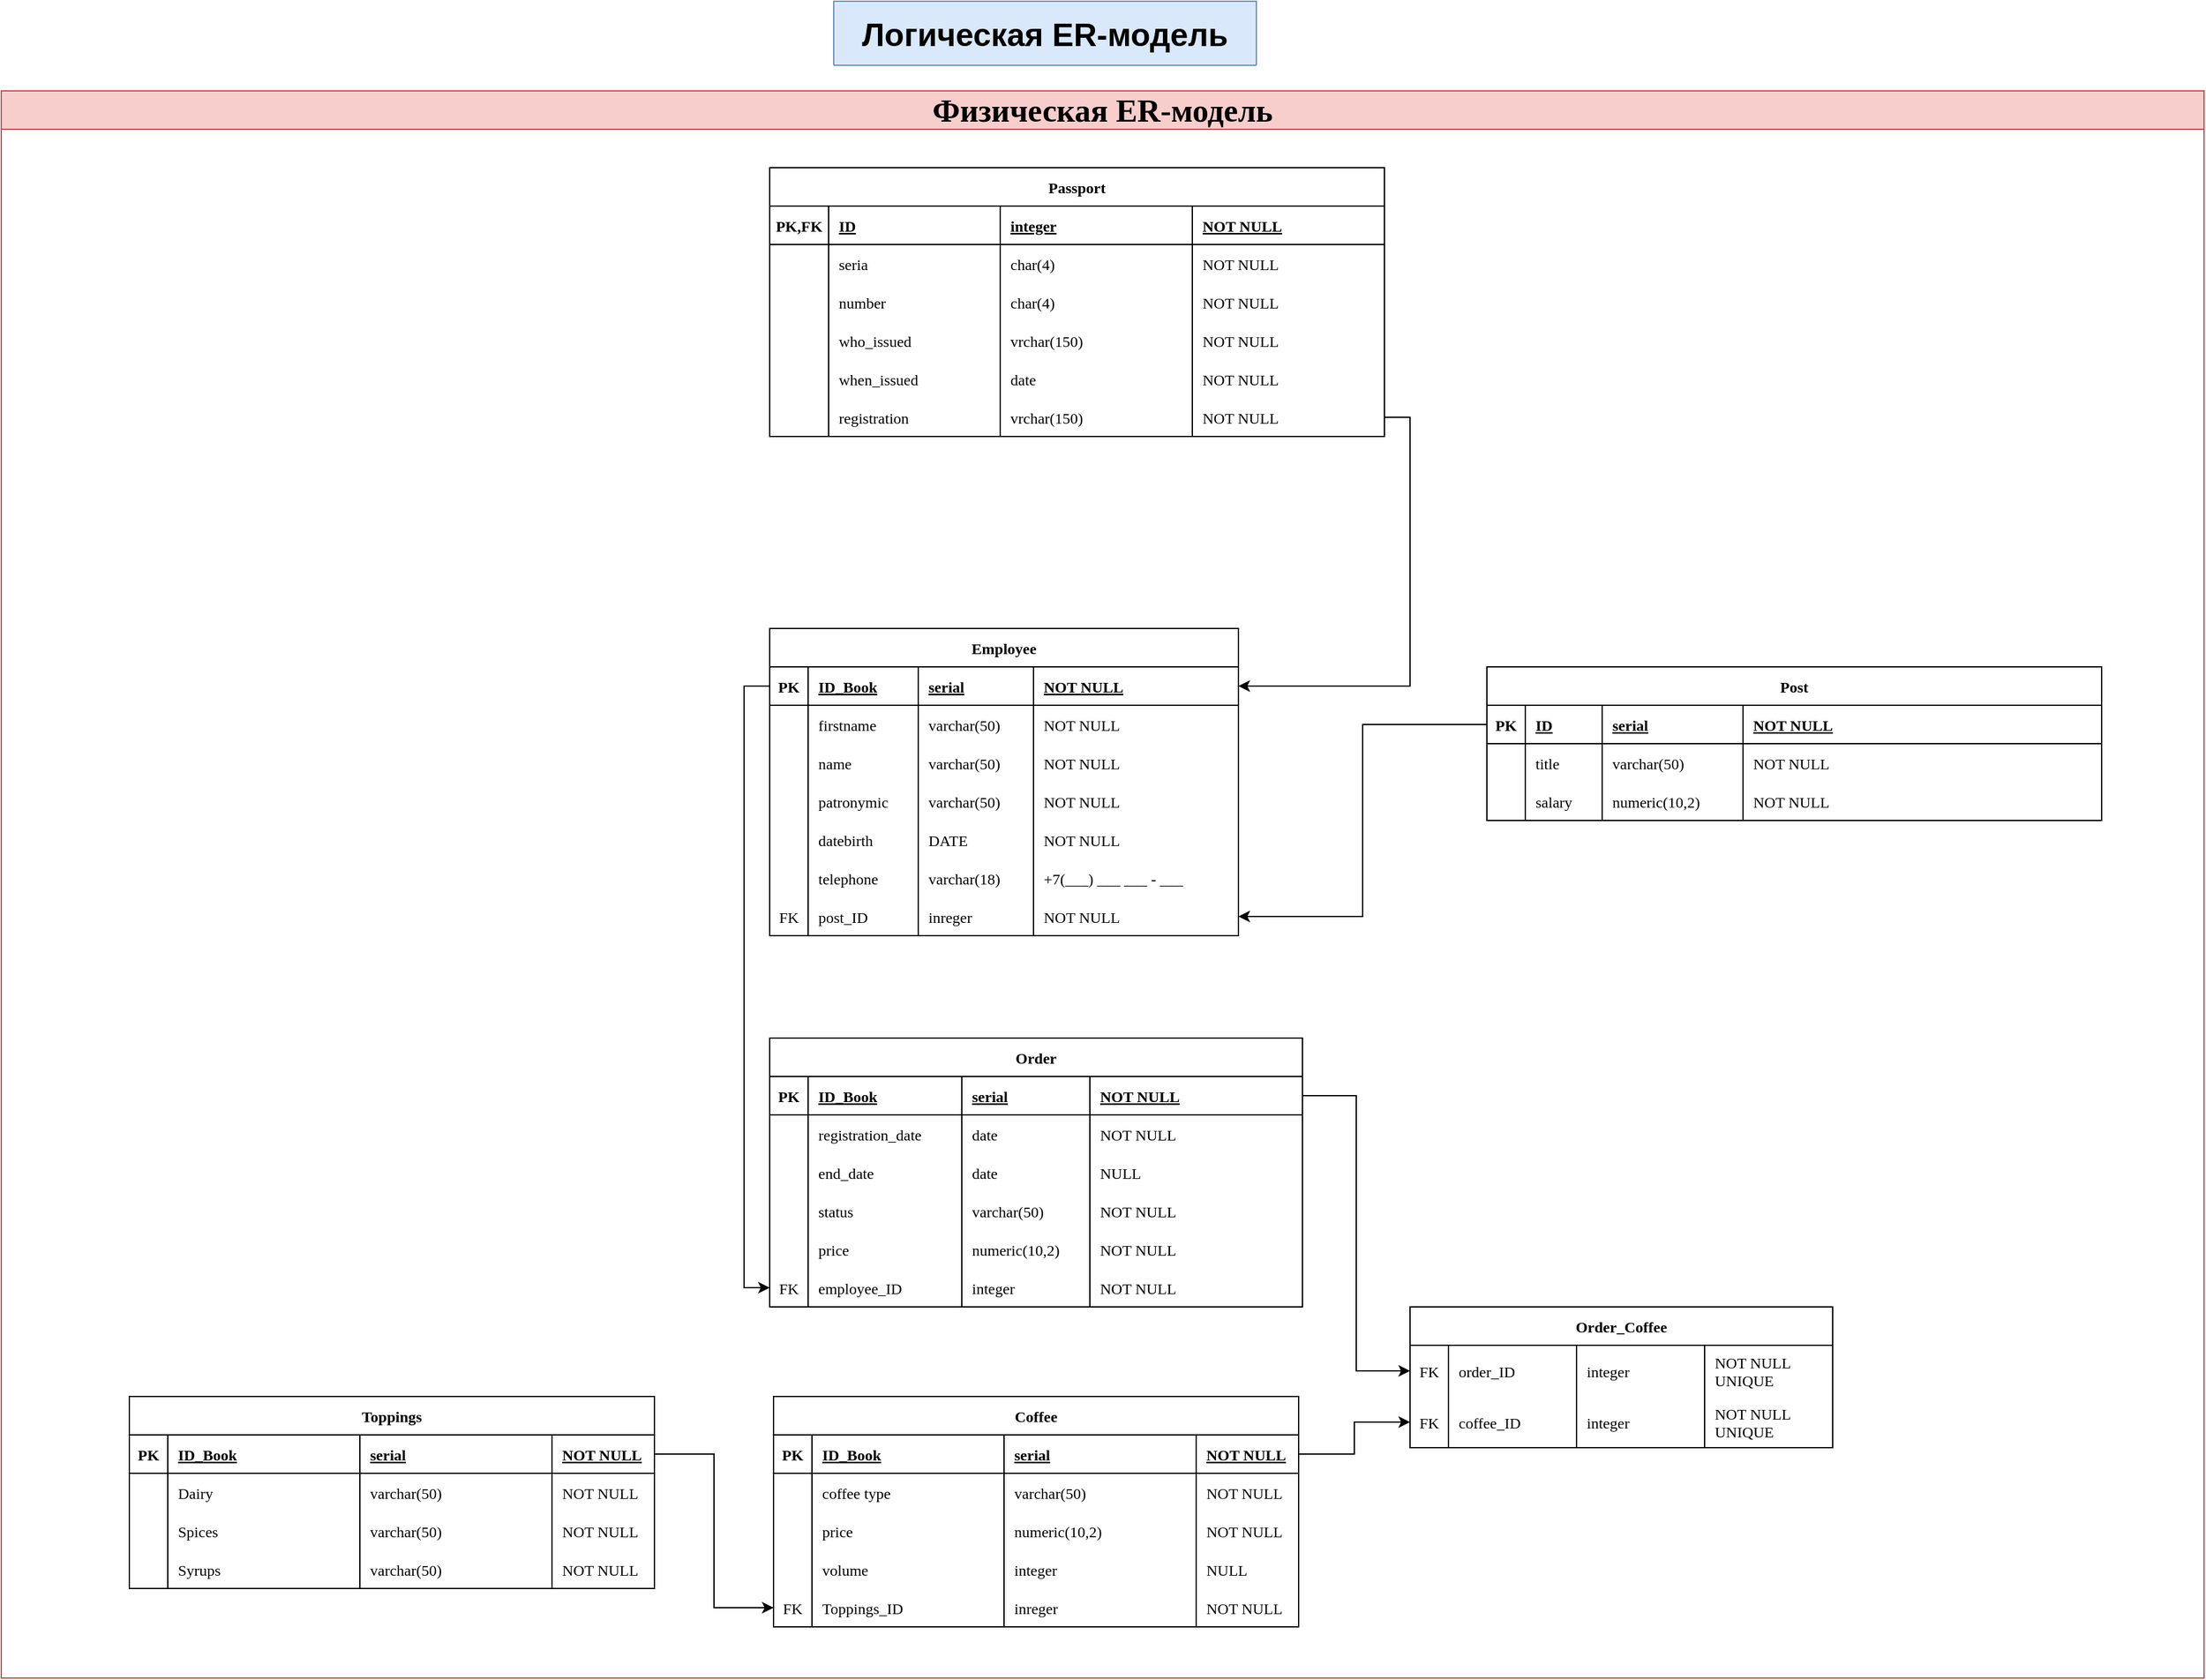 <mxfile version="20.6.0" type="device"><diagram id="lgtGuFQiRzYS0r_OgUMa" name="Страница 1"><mxGraphModel dx="2844" dy="2693" grid="1" gridSize="10" guides="1" tooltips="1" connect="1" arrows="1" fold="1" page="1" pageScale="1" pageWidth="827" pageHeight="1169" math="0" shadow="0"><root><mxCell id="0"/><mxCell id="1" parent="0"/><mxCell id="nsrlCAJ5WYl98-zei8cC-132" value="&lt;span style=&quot;font-family: Helvetica; font-size: 25px;&quot;&gt;Логическая ER-модель&lt;/span&gt;" style="swimlane;whiteSpace=wrap;html=1;fontFamily=Verdana;fontSize=16;fillColor=#dae8fc;strokeColor=#6c8ebf;startSize=50;" vertex="1" collapsed="1" parent="1"><mxGeometry x="880" y="-220" width="330" height="50" as="geometry"><mxRectangle x="40" y="-80" width="760" height="800" as="alternateBounds"/></mxGeometry></mxCell><mxCell id="nsrlCAJ5WYl98-zei8cC-1" value="Сотрудники" style="shape=table;startSize=30;container=1;collapsible=1;childLayout=tableLayout;fixedRows=1;rowLines=0;fontStyle=1;align=center;resizeLast=1;spacing=2;fontSize=15;fontFamily=Verdana;rounded=1;spacingBottom=10;" vertex="1" parent="nsrlCAJ5WYl98-zei8cC-132"><mxGeometry x="305" y="390" width="150" height="180" as="geometry"/></mxCell><mxCell id="nsrlCAJ5WYl98-zei8cC-2" value="" style="shape=tableRow;horizontal=0;startSize=0;swimlaneHead=0;swimlaneBody=0;fillColor=none;collapsible=0;dropTarget=0;points=[[0,0.5],[1,0.5]];portConstraint=eastwest;top=0;left=0;right=0;bottom=0;rounded=1;spacingBottom=10;" vertex="1" parent="nsrlCAJ5WYl98-zei8cC-1"><mxGeometry y="30" width="150" height="30" as="geometry"/></mxCell><mxCell id="nsrlCAJ5WYl98-zei8cC-3" value="Фамилия" style="shape=partialRectangle;connectable=0;fillColor=none;top=0;left=0;bottom=0;right=0;align=left;spacingLeft=6;overflow=hidden;fontSize=16;fontStyle=0;fontFamily=Verdana;rounded=1;spacingBottom=10;" vertex="1" parent="nsrlCAJ5WYl98-zei8cC-2"><mxGeometry width="150" height="30" as="geometry"><mxRectangle width="150" height="30" as="alternateBounds"/></mxGeometry></mxCell><mxCell id="nsrlCAJ5WYl98-zei8cC-4" value="" style="shape=tableRow;horizontal=0;startSize=0;swimlaneHead=0;swimlaneBody=0;fillColor=none;collapsible=0;dropTarget=0;points=[[0,0.5],[1,0.5]];portConstraint=eastwest;top=0;left=0;right=0;bottom=0;rounded=1;spacingBottom=10;" vertex="1" parent="nsrlCAJ5WYl98-zei8cC-1"><mxGeometry y="60" width="150" height="30" as="geometry"/></mxCell><mxCell id="nsrlCAJ5WYl98-zei8cC-5" value="Имя" style="shape=partialRectangle;connectable=0;fillColor=none;top=0;left=0;bottom=0;right=0;align=left;spacingLeft=6;overflow=hidden;fontStyle=0;fontSize=16;fontFamily=Verdana;rounded=1;spacingBottom=10;" vertex="1" parent="nsrlCAJ5WYl98-zei8cC-4"><mxGeometry width="150" height="30" as="geometry"><mxRectangle width="150" height="30" as="alternateBounds"/></mxGeometry></mxCell><mxCell id="nsrlCAJ5WYl98-zei8cC-6" value="" style="shape=tableRow;horizontal=0;startSize=0;swimlaneHead=0;swimlaneBody=0;fillColor=none;collapsible=0;dropTarget=0;points=[[0,0.5],[1,0.5]];portConstraint=eastwest;top=0;left=0;right=0;bottom=0;rounded=1;spacingBottom=10;" vertex="1" parent="nsrlCAJ5WYl98-zei8cC-1"><mxGeometry y="90" width="150" height="30" as="geometry"/></mxCell><mxCell id="nsrlCAJ5WYl98-zei8cC-7" value="Отчество" style="shape=partialRectangle;connectable=0;fillColor=none;top=0;left=0;bottom=0;right=0;align=left;spacingLeft=6;overflow=hidden;fontStyle=0;fontSize=16;fontFamily=Verdana;rounded=1;spacingBottom=10;" vertex="1" parent="nsrlCAJ5WYl98-zei8cC-6"><mxGeometry width="150" height="30" as="geometry"><mxRectangle width="150" height="30" as="alternateBounds"/></mxGeometry></mxCell><mxCell id="nsrlCAJ5WYl98-zei8cC-8" value="" style="shape=tableRow;horizontal=0;startSize=0;swimlaneHead=0;swimlaneBody=0;fillColor=none;collapsible=0;dropTarget=0;points=[[0,0.5],[1,0.5]];portConstraint=eastwest;top=0;left=0;right=0;bottom=0;rounded=1;spacingBottom=10;" vertex="1" parent="nsrlCAJ5WYl98-zei8cC-1"><mxGeometry y="120" width="150" height="30" as="geometry"/></mxCell><mxCell id="nsrlCAJ5WYl98-zei8cC-9" value="Дата рождения" style="shape=partialRectangle;connectable=0;fillColor=none;top=0;left=0;bottom=0;right=0;align=left;spacingLeft=6;overflow=hidden;fontStyle=0;fontSize=16;fontFamily=Verdana;rounded=1;spacingBottom=10;" vertex="1" parent="nsrlCAJ5WYl98-zei8cC-8"><mxGeometry width="150" height="30" as="geometry"><mxRectangle width="150" height="30" as="alternateBounds"/></mxGeometry></mxCell><mxCell id="nsrlCAJ5WYl98-zei8cC-10" value="" style="shape=tableRow;horizontal=0;startSize=0;swimlaneHead=0;swimlaneBody=0;fillColor=none;collapsible=0;dropTarget=0;points=[[0,0.5],[1,0.5]];portConstraint=eastwest;top=0;left=0;right=0;bottom=0;rounded=1;spacingBottom=10;" vertex="1" parent="nsrlCAJ5WYl98-zei8cC-1"><mxGeometry y="150" width="150" height="30" as="geometry"/></mxCell><mxCell id="nsrlCAJ5WYl98-zei8cC-11" value="Номер телефона" style="shape=partialRectangle;connectable=0;fillColor=none;top=0;left=0;bottom=0;right=0;align=left;spacingLeft=6;overflow=hidden;fontStyle=0;fontSize=16;fontFamily=Verdana;rounded=1;spacingBottom=10;" vertex="1" parent="nsrlCAJ5WYl98-zei8cC-10"><mxGeometry width="150" height="30" as="geometry"><mxRectangle width="150" height="30" as="alternateBounds"/></mxGeometry></mxCell><mxCell id="nsrlCAJ5WYl98-zei8cC-12" value="Должности" style="shape=table;startSize=30;container=1;collapsible=1;childLayout=tableLayout;fixedRows=1;rowLines=0;fontStyle=1;align=center;resizeLast=1;spacing=2;fontSize=15;fontFamily=Verdana;rounded=1;spacingBottom=10;" vertex="1" parent="nsrlCAJ5WYl98-zei8cC-132"><mxGeometry x="535" y="390" width="150" height="90" as="geometry"/></mxCell><mxCell id="nsrlCAJ5WYl98-zei8cC-13" value="" style="shape=tableRow;horizontal=0;startSize=0;swimlaneHead=0;swimlaneBody=0;fillColor=none;collapsible=0;dropTarget=0;points=[[0,0.5],[1,0.5]];portConstraint=eastwest;top=0;left=0;right=0;bottom=0;rounded=1;spacingBottom=10;" vertex="1" parent="nsrlCAJ5WYl98-zei8cC-12"><mxGeometry y="30" width="150" height="30" as="geometry"/></mxCell><mxCell id="nsrlCAJ5WYl98-zei8cC-14" value="Название" style="shape=partialRectangle;connectable=0;fillColor=none;top=0;left=0;bottom=0;right=0;align=left;spacingLeft=6;overflow=hidden;fontSize=16;fontStyle=0;fontFamily=Verdana;rounded=1;spacingBottom=10;" vertex="1" parent="nsrlCAJ5WYl98-zei8cC-13"><mxGeometry width="150" height="30" as="geometry"><mxRectangle width="150" height="30" as="alternateBounds"/></mxGeometry></mxCell><mxCell id="nsrlCAJ5WYl98-zei8cC-15" value="" style="shape=tableRow;horizontal=0;startSize=0;swimlaneHead=0;swimlaneBody=0;fillColor=none;collapsible=0;dropTarget=0;points=[[0,0.5],[1,0.5]];portConstraint=eastwest;top=0;left=0;right=0;bottom=0;rounded=1;spacingBottom=10;" vertex="1" parent="nsrlCAJ5WYl98-zei8cC-12"><mxGeometry y="60" width="150" height="30" as="geometry"/></mxCell><mxCell id="nsrlCAJ5WYl98-zei8cC-16" value="Оклад" style="shape=partialRectangle;connectable=0;fillColor=none;top=0;left=0;bottom=0;right=0;align=left;spacingLeft=6;overflow=hidden;fontSize=16;fontStyle=0;fontFamily=Verdana;rounded=1;spacingBottom=10;" vertex="1" parent="nsrlCAJ5WYl98-zei8cC-15"><mxGeometry width="150" height="30" as="geometry"><mxRectangle width="150" height="30" as="alternateBounds"/></mxGeometry></mxCell><mxCell id="nsrlCAJ5WYl98-zei8cC-18" style="edgeStyle=orthogonalEdgeStyle;rounded=0;orthogonalLoop=1;jettySize=auto;html=1;exitX=0;exitY=0.5;exitDx=0;exitDy=0;entryX=1;entryY=0.5;entryDx=0;entryDy=0;" edge="1" parent="nsrlCAJ5WYl98-zei8cC-132" source="nsrlCAJ5WYl98-zei8cC-13" target="nsrlCAJ5WYl98-zei8cC-2"><mxGeometry relative="1" as="geometry"/></mxCell><mxCell id="nsrlCAJ5WYl98-zei8cC-19" value="Паспорт" style="shape=table;startSize=30;container=1;collapsible=1;childLayout=tableLayout;fixedRows=1;rowLines=0;fontStyle=1;align=center;resizeLast=1;spacing=2;fontSize=15;fontFamily=Verdana;rounded=1;" vertex="1" parent="nsrlCAJ5WYl98-zei8cC-132"><mxGeometry x="305" y="120" width="150" height="180" as="geometry"><mxRectangle x="160" y="40" width="110" height="30" as="alternateBounds"/></mxGeometry></mxCell><mxCell id="nsrlCAJ5WYl98-zei8cC-20" value="" style="shape=tableRow;horizontal=0;startSize=0;swimlaneHead=0;swimlaneBody=0;fillColor=none;collapsible=0;dropTarget=0;points=[[0,0.5],[1,0.5]];portConstraint=eastwest;top=0;left=0;right=0;bottom=0;rounded=1;spacingBottom=10;" vertex="1" parent="nsrlCAJ5WYl98-zei8cC-19"><mxGeometry y="30" width="150" height="30" as="geometry"/></mxCell><mxCell id="nsrlCAJ5WYl98-zei8cC-21" value="Серия" style="shape=partialRectangle;connectable=0;fillColor=none;top=0;left=0;bottom=0;right=0;align=left;spacingLeft=6;overflow=hidden;fontSize=16;fontStyle=0;fontFamily=Verdana;rounded=1;spacingBottom=10;" vertex="1" parent="nsrlCAJ5WYl98-zei8cC-20"><mxGeometry width="150" height="30" as="geometry"><mxRectangle width="150" height="30" as="alternateBounds"/></mxGeometry></mxCell><mxCell id="nsrlCAJ5WYl98-zei8cC-22" value="" style="shape=tableRow;horizontal=0;startSize=0;swimlaneHead=0;swimlaneBody=0;fillColor=none;collapsible=0;dropTarget=0;points=[[0,0.5],[1,0.5]];portConstraint=eastwest;top=0;left=0;right=0;bottom=0;rounded=1;spacingBottom=10;" vertex="1" parent="nsrlCAJ5WYl98-zei8cC-19"><mxGeometry y="60" width="150" height="30" as="geometry"/></mxCell><mxCell id="nsrlCAJ5WYl98-zei8cC-23" value="Номер" style="shape=partialRectangle;connectable=0;fillColor=none;top=0;left=0;bottom=0;right=0;align=left;spacingLeft=6;overflow=hidden;fontSize=16;fontStyle=0;fontFamily=Verdana;rounded=1;spacingBottom=10;" vertex="1" parent="nsrlCAJ5WYl98-zei8cC-22"><mxGeometry width="150" height="30" as="geometry"><mxRectangle width="150" height="30" as="alternateBounds"/></mxGeometry></mxCell><mxCell id="nsrlCAJ5WYl98-zei8cC-24" value="" style="shape=tableRow;horizontal=0;startSize=0;swimlaneHead=0;swimlaneBody=0;fillColor=none;collapsible=0;dropTarget=0;points=[[0,0.5],[1,0.5]];portConstraint=eastwest;top=0;left=0;right=0;bottom=0;rounded=1;spacingBottom=10;" vertex="1" parent="nsrlCAJ5WYl98-zei8cC-19"><mxGeometry y="90" width="150" height="30" as="geometry"/></mxCell><mxCell id="nsrlCAJ5WYl98-zei8cC-25" value="Кем выдан    " style="shape=partialRectangle;connectable=0;fillColor=none;top=0;left=0;bottom=0;right=0;align=left;spacingLeft=6;overflow=hidden;fontSize=16;fontStyle=0;fontFamily=Verdana;rounded=1;spacingBottom=10;" vertex="1" parent="nsrlCAJ5WYl98-zei8cC-24"><mxGeometry width="150" height="30" as="geometry"><mxRectangle width="150" height="30" as="alternateBounds"/></mxGeometry></mxCell><mxCell id="nsrlCAJ5WYl98-zei8cC-26" value="" style="shape=tableRow;horizontal=0;startSize=0;swimlaneHead=0;swimlaneBody=0;fillColor=none;collapsible=0;dropTarget=0;points=[[0,0.5],[1,0.5]];portConstraint=eastwest;top=0;left=0;right=0;bottom=0;rounded=1;spacingBottom=10;" vertex="1" parent="nsrlCAJ5WYl98-zei8cC-19"><mxGeometry y="120" width="150" height="30" as="geometry"/></mxCell><mxCell id="nsrlCAJ5WYl98-zei8cC-27" value="Когда выдан" style="shape=partialRectangle;connectable=0;fillColor=none;top=0;left=0;bottom=0;right=0;align=left;spacingLeft=6;overflow=hidden;fontSize=16;fontStyle=0;fontFamily=Verdana;rounded=1;spacingBottom=10;" vertex="1" parent="nsrlCAJ5WYl98-zei8cC-26"><mxGeometry width="150" height="30" as="geometry"><mxRectangle width="150" height="30" as="alternateBounds"/></mxGeometry></mxCell><mxCell id="nsrlCAJ5WYl98-zei8cC-28" value="" style="shape=tableRow;horizontal=0;startSize=0;swimlaneHead=0;swimlaneBody=0;fillColor=none;collapsible=0;dropTarget=0;points=[[0,0.5],[1,0.5]];portConstraint=eastwest;top=0;left=0;right=0;bottom=0;rounded=1;spacingBottom=10;" vertex="1" parent="nsrlCAJ5WYl98-zei8cC-19"><mxGeometry y="150" width="150" height="30" as="geometry"/></mxCell><mxCell id="nsrlCAJ5WYl98-zei8cC-29" value="Прописка" style="shape=partialRectangle;connectable=0;fillColor=none;top=0;left=0;bottom=0;right=0;align=left;spacingLeft=6;overflow=hidden;fontSize=16;fontStyle=0;fontFamily=Verdana;rounded=1;spacingBottom=10;" vertex="1" parent="nsrlCAJ5WYl98-zei8cC-28"><mxGeometry width="150" height="30" as="geometry"><mxRectangle width="150" height="30" as="alternateBounds"/></mxGeometry></mxCell><mxCell id="nsrlCAJ5WYl98-zei8cC-30" style="edgeStyle=orthogonalEdgeStyle;rounded=0;orthogonalLoop=1;jettySize=auto;html=1;exitX=1;exitY=0.5;exitDx=0;exitDy=0;" edge="1" parent="nsrlCAJ5WYl98-zei8cC-132" source="nsrlCAJ5WYl98-zei8cC-28" target="nsrlCAJ5WYl98-zei8cC-1"><mxGeometry relative="1" as="geometry"/></mxCell><mxCell id="nsrlCAJ5WYl98-zei8cC-31" value="Заказ" style="shape=table;startSize=30;container=1;collapsible=1;childLayout=tableLayout;fixedRows=1;rowLines=0;fontStyle=1;align=center;resizeLast=1;spacing=2;fontSize=15;fontFamily=Verdana;rounded=1;spacingBottom=10;" vertex="1" parent="nsrlCAJ5WYl98-zei8cC-132"><mxGeometry x="75" y="395" width="150" height="160" as="geometry"/></mxCell><mxCell id="nsrlCAJ5WYl98-zei8cC-32" value="" style="shape=tableRow;horizontal=0;startSize=0;swimlaneHead=0;swimlaneBody=0;fillColor=none;collapsible=0;dropTarget=0;points=[[0,0.5],[1,0.5]];portConstraint=eastwest;top=0;left=0;right=0;bottom=0;rounded=1;spacingBottom=10;" vertex="1" parent="nsrlCAJ5WYl98-zei8cC-31"><mxGeometry y="30" width="150" height="30" as="geometry"/></mxCell><mxCell id="nsrlCAJ5WYl98-zei8cC-33" value="Дата оформлени" style="shape=partialRectangle;connectable=0;fillColor=none;top=0;left=0;bottom=0;right=0;align=left;spacingLeft=6;overflow=hidden;fontSize=16;fontStyle=0;fontFamily=Verdana;rounded=1;spacingBottom=10;" vertex="1" parent="nsrlCAJ5WYl98-zei8cC-32"><mxGeometry width="150" height="30" as="geometry"><mxRectangle width="150" height="30" as="alternateBounds"/></mxGeometry></mxCell><mxCell id="nsrlCAJ5WYl98-zei8cC-34" value="" style="shape=tableRow;horizontal=0;startSize=0;swimlaneHead=0;swimlaneBody=0;fillColor=none;collapsible=0;dropTarget=0;points=[[0,0.5],[1,0.5]];portConstraint=eastwest;top=0;left=0;right=0;bottom=0;rounded=1;spacingBottom=10;" vertex="1" parent="nsrlCAJ5WYl98-zei8cC-31"><mxGeometry y="60" width="150" height="35" as="geometry"/></mxCell><mxCell id="nsrlCAJ5WYl98-zei8cC-35" value="Дата окончания" style="shape=partialRectangle;connectable=0;fillColor=none;top=0;left=0;bottom=0;right=0;align=left;spacingLeft=6;overflow=hidden;fontStyle=0;fontSize=16;fontFamily=Verdana;rounded=1;spacingBottom=10;" vertex="1" parent="nsrlCAJ5WYl98-zei8cC-34"><mxGeometry width="150" height="35" as="geometry"><mxRectangle width="150" height="35" as="alternateBounds"/></mxGeometry></mxCell><mxCell id="nsrlCAJ5WYl98-zei8cC-36" value="" style="shape=tableRow;horizontal=0;startSize=0;swimlaneHead=0;swimlaneBody=0;fillColor=none;collapsible=0;dropTarget=0;points=[[0,0.5],[1,0.5]];portConstraint=eastwest;top=0;left=0;right=0;bottom=0;rounded=1;spacingBottom=10;" vertex="1" parent="nsrlCAJ5WYl98-zei8cC-31"><mxGeometry y="95" width="150" height="30" as="geometry"/></mxCell><mxCell id="nsrlCAJ5WYl98-zei8cC-37" value="Статус" style="shape=partialRectangle;connectable=0;fillColor=none;top=0;left=0;bottom=0;right=0;align=left;spacingLeft=6;overflow=hidden;fontStyle=0;fontSize=16;fontFamily=Verdana;rounded=1;spacingBottom=10;" vertex="1" parent="nsrlCAJ5WYl98-zei8cC-36"><mxGeometry width="150" height="30" as="geometry"><mxRectangle width="150" height="30" as="alternateBounds"/></mxGeometry></mxCell><mxCell id="nsrlCAJ5WYl98-zei8cC-42" value="" style="shape=tableRow;horizontal=0;startSize=0;swimlaneHead=0;swimlaneBody=0;fillColor=none;collapsible=0;dropTarget=0;points=[[0,0.5],[1,0.5]];portConstraint=eastwest;top=0;left=0;right=0;bottom=0;rounded=1;spacingBottom=10;" vertex="1" parent="nsrlCAJ5WYl98-zei8cC-31"><mxGeometry y="125" width="150" height="35" as="geometry"/></mxCell><mxCell id="nsrlCAJ5WYl98-zei8cC-43" value="Цена" style="shape=partialRectangle;connectable=0;fillColor=none;top=0;left=0;bottom=0;right=0;align=left;spacingLeft=6;overflow=hidden;fontStyle=0;fontSize=16;fontFamily=Verdana;rounded=1;spacingBottom=10;" vertex="1" parent="nsrlCAJ5WYl98-zei8cC-42"><mxGeometry width="150" height="35" as="geometry"><mxRectangle width="150" height="35" as="alternateBounds"/></mxGeometry></mxCell><mxCell id="nsrlCAJ5WYl98-zei8cC-46" style="edgeStyle=orthogonalEdgeStyle;rounded=0;orthogonalLoop=1;jettySize=auto;html=1;exitX=0;exitY=0.5;exitDx=0;exitDy=0;entryX=1;entryY=0.5;entryDx=0;entryDy=0;" edge="1" parent="nsrlCAJ5WYl98-zei8cC-132" source="nsrlCAJ5WYl98-zei8cC-2" target="nsrlCAJ5WYl98-zei8cC-32"><mxGeometry relative="1" as="geometry"/></mxCell><mxCell id="nsrlCAJ5WYl98-zei8cC-116" style="edgeStyle=orthogonalEdgeStyle;rounded=0;orthogonalLoop=1;jettySize=auto;html=1;exitX=0.5;exitY=0;exitDx=0;exitDy=0;entryX=0.537;entryY=0.982;entryDx=0;entryDy=0;entryPerimeter=0;fontFamily=Verdana;fontSize=16;" edge="1" parent="nsrlCAJ5WYl98-zei8cC-132" source="nsrlCAJ5WYl98-zei8cC-64" target="nsrlCAJ5WYl98-zei8cC-42"><mxGeometry relative="1" as="geometry"/></mxCell><mxCell id="nsrlCAJ5WYl98-zei8cC-64" value="Кофе" style="shape=table;startSize=30;container=1;collapsible=1;childLayout=tableLayout;fixedRows=1;rowLines=0;fontStyle=1;align=center;resizeLast=1;spacing=2;fontSize=16;fontFamily=Verdana;rounded=1;spacingBottom=10;" vertex="1" parent="nsrlCAJ5WYl98-zei8cC-132"><mxGeometry x="75" y="635" width="150" height="130" as="geometry"/></mxCell><mxCell id="nsrlCAJ5WYl98-zei8cC-65" value="" style="shape=tableRow;horizontal=0;startSize=0;swimlaneHead=0;swimlaneBody=0;fillColor=none;collapsible=0;dropTarget=0;points=[[0,0.5],[1,0.5]];portConstraint=eastwest;top=0;left=0;right=0;bottom=0;rounded=1;spacingBottom=10;" vertex="1" parent="nsrlCAJ5WYl98-zei8cC-64"><mxGeometry y="30" width="150" height="30" as="geometry"/></mxCell><mxCell id="nsrlCAJ5WYl98-zei8cC-66" value="Тип кофе" style="shape=partialRectangle;connectable=0;fillColor=none;top=0;left=0;bottom=0;right=0;align=left;spacingLeft=6;overflow=hidden;fontSize=16;fontStyle=0;fontFamily=Verdana;rounded=1;spacingBottom=10;" vertex="1" parent="nsrlCAJ5WYl98-zei8cC-65"><mxGeometry width="150" height="30" as="geometry"><mxRectangle width="150" height="30" as="alternateBounds"/></mxGeometry></mxCell><mxCell id="nsrlCAJ5WYl98-zei8cC-67" value="" style="shape=tableRow;horizontal=0;startSize=0;swimlaneHead=0;swimlaneBody=0;fillColor=none;collapsible=0;dropTarget=0;points=[[0,0.5],[1,0.5]];portConstraint=eastwest;top=0;left=0;right=0;bottom=0;rounded=1;spacingBottom=10;" vertex="1" parent="nsrlCAJ5WYl98-zei8cC-64"><mxGeometry y="60" width="150" height="35" as="geometry"/></mxCell><mxCell id="nsrlCAJ5WYl98-zei8cC-68" value="Объём" style="shape=partialRectangle;connectable=0;fillColor=none;top=0;left=0;bottom=0;right=0;align=left;spacingLeft=6;overflow=hidden;fontStyle=0;fontSize=16;fontFamily=Verdana;rounded=1;spacingBottom=10;" vertex="1" parent="nsrlCAJ5WYl98-zei8cC-67"><mxGeometry width="150" height="35" as="geometry"><mxRectangle width="150" height="35" as="alternateBounds"/></mxGeometry></mxCell><mxCell id="nsrlCAJ5WYl98-zei8cC-71" value="" style="shape=tableRow;horizontal=0;startSize=0;swimlaneHead=0;swimlaneBody=0;fillColor=none;collapsible=0;dropTarget=0;points=[[0,0.5],[1,0.5]];portConstraint=eastwest;top=0;left=0;right=0;bottom=0;rounded=1;spacingBottom=10;" vertex="1" parent="nsrlCAJ5WYl98-zei8cC-64"><mxGeometry y="95" width="150" height="35" as="geometry"/></mxCell><mxCell id="nsrlCAJ5WYl98-zei8cC-72" value="Цена" style="shape=partialRectangle;connectable=0;fillColor=none;top=0;left=0;bottom=0;right=0;align=left;spacingLeft=6;overflow=hidden;fontStyle=0;fontSize=16;fontFamily=Verdana;rounded=1;spacingBottom=10;" vertex="1" parent="nsrlCAJ5WYl98-zei8cC-71"><mxGeometry width="150" height="35" as="geometry"><mxRectangle width="150" height="35" as="alternateBounds"/></mxGeometry></mxCell><mxCell id="nsrlCAJ5WYl98-zei8cC-80" value="Ингридиенты" style="shape=table;startSize=30;container=1;collapsible=1;childLayout=tableLayout;fixedRows=1;rowLines=0;fontStyle=1;align=center;resizeLast=1;spacing=2;fontSize=16;fontFamily=Verdana;rounded=1;spacingBottom=10;" vertex="1" parent="nsrlCAJ5WYl98-zei8cC-132"><mxGeometry x="284" y="635" width="150" height="110" as="geometry"/></mxCell><mxCell id="nsrlCAJ5WYl98-zei8cC-83" value="" style="shape=tableRow;horizontal=0;startSize=0;swimlaneHead=0;swimlaneBody=0;fillColor=none;collapsible=0;dropTarget=0;points=[[0,0.5],[1,0.5]];portConstraint=eastwest;top=0;left=0;right=0;bottom=0;rounded=1;spacingBottom=10;" vertex="1" parent="nsrlCAJ5WYl98-zei8cC-80"><mxGeometry y="30" width="150" height="45" as="geometry"/></mxCell><mxCell id="nsrlCAJ5WYl98-zei8cC-84" value="Кофейные зерна" style="shape=partialRectangle;connectable=0;fillColor=none;top=0;left=0;bottom=0;right=0;align=left;spacingLeft=6;overflow=hidden;fontStyle=0;fontSize=16;fontFamily=Verdana;rounded=1;spacingBottom=10;" vertex="1" parent="nsrlCAJ5WYl98-zei8cC-83"><mxGeometry width="150" height="45" as="geometry"><mxRectangle width="150" height="45" as="alternateBounds"/></mxGeometry></mxCell><mxCell id="nsrlCAJ5WYl98-zei8cC-100" style="shape=tableRow;horizontal=0;startSize=0;swimlaneHead=0;swimlaneBody=0;fillColor=none;collapsible=0;dropTarget=0;points=[[0,0.5],[1,0.5]];portConstraint=eastwest;top=0;left=0;right=0;bottom=0;rounded=1;spacingBottom=10;" vertex="1" parent="nsrlCAJ5WYl98-zei8cC-80"><mxGeometry y="75" width="150" height="35" as="geometry"/></mxCell><mxCell id="nsrlCAJ5WYl98-zei8cC-101" value="Вода" style="shape=partialRectangle;connectable=0;fillColor=none;top=0;left=0;bottom=0;right=0;align=left;spacingLeft=6;overflow=hidden;fontStyle=0;fontSize=16;fontFamily=Verdana;rounded=1;spacingBottom=10;" vertex="1" parent="nsrlCAJ5WYl98-zei8cC-100"><mxGeometry width="150" height="35" as="geometry"><mxRectangle width="150" height="35" as="alternateBounds"/></mxGeometry></mxCell><mxCell id="nsrlCAJ5WYl98-zei8cC-87" value="Топпинги" style="shape=table;startSize=30;container=1;collapsible=1;childLayout=tableLayout;fixedRows=1;rowLines=0;fontStyle=1;align=center;resizeLast=1;spacing=2;fontSize=16;fontFamily=Verdana;rounded=1;spacingBottom=10;" vertex="1" parent="nsrlCAJ5WYl98-zei8cC-132"><mxGeometry x="515" y="635" width="150" height="130" as="geometry"/></mxCell><mxCell id="nsrlCAJ5WYl98-zei8cC-98" style="shape=tableRow;horizontal=0;startSize=0;swimlaneHead=0;swimlaneBody=0;fillColor=none;collapsible=0;dropTarget=0;points=[[0,0.5],[1,0.5]];portConstraint=eastwest;top=0;left=0;right=0;bottom=0;rounded=1;spacingBottom=10;" vertex="1" parent="nsrlCAJ5WYl98-zei8cC-87"><mxGeometry y="30" width="150" height="30" as="geometry"/></mxCell><mxCell id="nsrlCAJ5WYl98-zei8cC-99" value="Молочные" style="shape=partialRectangle;connectable=0;fillColor=none;top=0;left=0;bottom=0;right=0;align=left;spacingLeft=6;overflow=hidden;fontSize=16;fontStyle=0;fontFamily=Verdana;rounded=1;spacingBottom=10;" vertex="1" parent="nsrlCAJ5WYl98-zei8cC-98"><mxGeometry width="150" height="30" as="geometry"><mxRectangle width="150" height="30" as="alternateBounds"/></mxGeometry></mxCell><mxCell id="nsrlCAJ5WYl98-zei8cC-102" style="shape=tableRow;horizontal=0;startSize=0;swimlaneHead=0;swimlaneBody=0;fillColor=none;collapsible=0;dropTarget=0;points=[[0,0.5],[1,0.5]];portConstraint=eastwest;top=0;left=0;right=0;bottom=0;rounded=1;spacingBottom=10;" vertex="1" parent="nsrlCAJ5WYl98-zei8cC-87"><mxGeometry y="60" width="150" height="35" as="geometry"/></mxCell><mxCell id="nsrlCAJ5WYl98-zei8cC-103" value="Специи" style="shape=partialRectangle;connectable=0;fillColor=none;top=0;left=0;bottom=0;right=0;align=left;spacingLeft=6;overflow=hidden;fontStyle=0;fontSize=16;fontFamily=Verdana;rounded=1;spacingBottom=10;" vertex="1" parent="nsrlCAJ5WYl98-zei8cC-102"><mxGeometry width="150" height="35" as="geometry"><mxRectangle width="150" height="35" as="alternateBounds"/></mxGeometry></mxCell><mxCell id="nsrlCAJ5WYl98-zei8cC-104" style="shape=tableRow;horizontal=0;startSize=0;swimlaneHead=0;swimlaneBody=0;fillColor=none;collapsible=0;dropTarget=0;points=[[0,0.5],[1,0.5]];portConstraint=eastwest;top=0;left=0;right=0;bottom=0;rounded=1;spacingBottom=10;" vertex="1" parent="nsrlCAJ5WYl98-zei8cC-87"><mxGeometry y="95" width="150" height="35" as="geometry"/></mxCell><mxCell id="nsrlCAJ5WYl98-zei8cC-105" value="Сиропы" style="shape=partialRectangle;connectable=0;fillColor=none;top=0;left=0;bottom=0;right=0;align=left;spacingLeft=6;overflow=hidden;fontStyle=0;fontSize=16;fontFamily=Verdana;rounded=1;spacingBottom=10;" vertex="1" parent="nsrlCAJ5WYl98-zei8cC-104"><mxGeometry width="150" height="35" as="geometry"><mxRectangle width="150" height="35" as="alternateBounds"/></mxGeometry></mxCell><mxCell id="nsrlCAJ5WYl98-zei8cC-106" style="edgeStyle=orthogonalEdgeStyle;rounded=0;orthogonalLoop=1;jettySize=auto;html=1;exitX=0;exitY=0.5;exitDx=0;exitDy=0;entryX=1;entryY=0.5;entryDx=0;entryDy=0;fontFamily=Verdana;fontSize=16;" edge="1" parent="nsrlCAJ5WYl98-zei8cC-132" source="nsrlCAJ5WYl98-zei8cC-98" target="nsrlCAJ5WYl98-zei8cC-83"><mxGeometry relative="1" as="geometry"/></mxCell><mxCell id="nsrlCAJ5WYl98-zei8cC-107" style="edgeStyle=orthogonalEdgeStyle;rounded=0;orthogonalLoop=1;jettySize=auto;html=1;exitX=0;exitY=0.5;exitDx=0;exitDy=0;entryX=1;entryY=0.5;entryDx=0;entryDy=0;fontFamily=Verdana;fontSize=16;" edge="1" parent="nsrlCAJ5WYl98-zei8cC-132" source="nsrlCAJ5WYl98-zei8cC-83" target="nsrlCAJ5WYl98-zei8cC-65"><mxGeometry relative="1" as="geometry"/></mxCell><mxCell id="nsrlCAJ5WYl98-zei8cC-119" value="1" style="text;html=1;align=center;verticalAlign=middle;resizable=0;points=[];autosize=1;strokeColor=none;fillColor=none;fontSize=16;fontFamily=Verdana;" vertex="1" parent="nsrlCAJ5WYl98-zei8cC-132"><mxGeometry x="505" y="400" width="30" height="30" as="geometry"/></mxCell><mxCell id="nsrlCAJ5WYl98-zei8cC-120" value="М" style="text;html=1;align=center;verticalAlign=middle;resizable=0;points=[];autosize=1;strokeColor=none;fillColor=none;fontSize=16;fontFamily=Verdana;" vertex="1" parent="nsrlCAJ5WYl98-zei8cC-132"><mxGeometry x="450" y="400" width="40" height="30" as="geometry"/></mxCell><mxCell id="nsrlCAJ5WYl98-zei8cC-121" value="М" style="text;html=1;align=center;verticalAlign=middle;resizable=0;points=[];autosize=1;strokeColor=none;fillColor=none;fontSize=16;fontFamily=Verdana;" vertex="1" parent="nsrlCAJ5WYl98-zei8cC-132"><mxGeometry x="115" y="555" width="40" height="30" as="geometry"/></mxCell><mxCell id="nsrlCAJ5WYl98-zei8cC-122" value="М" style="text;html=1;align=center;verticalAlign=middle;resizable=0;points=[];autosize=1;strokeColor=none;fillColor=none;fontSize=16;fontFamily=Verdana;" vertex="1" parent="nsrlCAJ5WYl98-zei8cC-132"><mxGeometry x="115" y="605" width="40" height="30" as="geometry"/></mxCell><mxCell id="nsrlCAJ5WYl98-zei8cC-123" value="М" style="text;html=1;align=center;verticalAlign=middle;resizable=0;points=[];autosize=1;strokeColor=none;fillColor=none;fontSize=16;fontFamily=Verdana;" vertex="1" parent="nsrlCAJ5WYl98-zei8cC-132"><mxGeometry x="215" y="410" width="40" height="30" as="geometry"/></mxCell><mxCell id="nsrlCAJ5WYl98-zei8cC-124" value="1" style="text;html=1;align=center;verticalAlign=middle;resizable=0;points=[];autosize=1;strokeColor=none;fillColor=none;fontSize=16;fontFamily=Verdana;" vertex="1" parent="nsrlCAJ5WYl98-zei8cC-132"><mxGeometry x="275" y="400" width="30" height="30" as="geometry"/></mxCell><mxCell id="nsrlCAJ5WYl98-zei8cC-125" value="1" style="text;html=1;align=center;verticalAlign=middle;resizable=0;points=[];autosize=1;strokeColor=none;fillColor=none;fontSize=16;fontFamily=Verdana;" vertex="1" parent="nsrlCAJ5WYl98-zei8cC-132"><mxGeometry x="450" y="250" width="30" height="30" as="geometry"/></mxCell><mxCell id="nsrlCAJ5WYl98-zei8cC-126" value="1" style="text;html=1;align=center;verticalAlign=middle;resizable=0;points=[];autosize=1;strokeColor=none;fillColor=none;fontSize=16;fontFamily=Verdana;" vertex="1" parent="nsrlCAJ5WYl98-zei8cC-132"><mxGeometry x="385" y="360" width="30" height="30" as="geometry"/></mxCell><mxCell id="nsrlCAJ5WYl98-zei8cC-128" value="1" style="text;html=1;align=center;verticalAlign=middle;resizable=0;points=[];autosize=1;strokeColor=none;fillColor=none;fontSize=16;fontFamily=Verdana;" vertex="1" parent="nsrlCAJ5WYl98-zei8cC-132"><mxGeometry x="255" y="660" width="30" height="30" as="geometry"/></mxCell><mxCell id="nsrlCAJ5WYl98-zei8cC-129" value="М" style="text;html=1;align=center;verticalAlign=middle;resizable=0;points=[];autosize=1;strokeColor=none;fillColor=none;fontSize=16;fontFamily=Verdana;" vertex="1" parent="nsrlCAJ5WYl98-zei8cC-132"><mxGeometry x="215" y="650" width="40" height="30" as="geometry"/></mxCell><mxCell id="nsrlCAJ5WYl98-zei8cC-130" value="1" style="text;html=1;align=center;verticalAlign=middle;resizable=0;points=[];autosize=1;strokeColor=none;fillColor=none;fontSize=16;fontFamily=Verdana;" vertex="1" parent="nsrlCAJ5WYl98-zei8cC-132"><mxGeometry x="490" y="650" width="30" height="30" as="geometry"/></mxCell><mxCell id="nsrlCAJ5WYl98-zei8cC-131" value="М" style="text;html=1;align=center;verticalAlign=middle;resizable=0;points=[];autosize=1;strokeColor=none;fillColor=none;fontSize=16;fontFamily=Verdana;" vertex="1" parent="nsrlCAJ5WYl98-zei8cC-132"><mxGeometry x="425" y="650" width="40" height="30" as="geometry"/></mxCell><mxCell id="nsrlCAJ5WYl98-zei8cC-389" value="&lt;span style=&quot;font-size: 25px;&quot;&gt;Физическая ER-модель&lt;/span&gt;" style="swimlane;whiteSpace=wrap;html=1;fontFamily=Verdana;fontSize=16;startSize=30;fillColor=#f8cecc;strokeColor=#b85450;" vertex="1" parent="1"><mxGeometry x="230" y="-150" width="1720" height="1240" as="geometry"><mxRectangle x="230" y="-150" width="380" height="40" as="alternateBounds"/></mxGeometry></mxCell><mxCell id="nsrlCAJ5WYl98-zei8cC-133" value="Employee" style="shape=table;startSize=30;container=1;collapsible=1;childLayout=tableLayout;fixedRows=1;rowLines=0;fontStyle=1;align=center;resizeLast=1;html=0;fontFamily=Verdana;" vertex="1" parent="nsrlCAJ5WYl98-zei8cC-389"><mxGeometry x="600" y="420" width="366" height="240" as="geometry"/></mxCell><mxCell id="nsrlCAJ5WYl98-zei8cC-134" value="" style="shape=tableRow;horizontal=0;startSize=0;swimlaneHead=0;swimlaneBody=0;fillColor=none;collapsible=0;dropTarget=0;points=[[0,0.5],[1,0.5]];portConstraint=eastwest;top=0;left=0;right=0;bottom=1;html=0;fontFamily=Verdana;" vertex="1" parent="nsrlCAJ5WYl98-zei8cC-133"><mxGeometry y="30" width="366" height="30" as="geometry"/></mxCell><mxCell id="nsrlCAJ5WYl98-zei8cC-135" value="PK" style="shape=partialRectangle;connectable=0;fillColor=none;top=0;left=0;bottom=0;right=0;fontStyle=1;overflow=hidden;html=0;fontFamily=Verdana;" vertex="1" parent="nsrlCAJ5WYl98-zei8cC-134"><mxGeometry width="30" height="30" as="geometry"><mxRectangle width="30" height="30" as="alternateBounds"/></mxGeometry></mxCell><mxCell id="nsrlCAJ5WYl98-zei8cC-136" value="ID_Book" style="shape=partialRectangle;connectable=0;fillColor=none;top=0;left=0;bottom=0;right=0;align=left;spacingLeft=6;fontStyle=5;overflow=hidden;html=0;fontFamily=Verdana;" vertex="1" parent="nsrlCAJ5WYl98-zei8cC-134"><mxGeometry x="30" width="86" height="30" as="geometry"><mxRectangle width="86" height="30" as="alternateBounds"/></mxGeometry></mxCell><mxCell id="nsrlCAJ5WYl98-zei8cC-137" value="serial" style="shape=partialRectangle;connectable=0;fillColor=none;top=0;left=0;bottom=0;right=0;align=left;spacingLeft=6;fontStyle=5;overflow=hidden;html=0;fontFamily=Verdana;" vertex="1" parent="nsrlCAJ5WYl98-zei8cC-134"><mxGeometry x="116" width="90" height="30" as="geometry"><mxRectangle width="90" height="30" as="alternateBounds"/></mxGeometry></mxCell><mxCell id="nsrlCAJ5WYl98-zei8cC-138" value="NOT NULL" style="shape=partialRectangle;connectable=0;fillColor=none;top=0;left=0;bottom=0;right=0;align=left;spacingLeft=6;fontStyle=5;overflow=hidden;html=0;fontFamily=Verdana;" vertex="1" parent="nsrlCAJ5WYl98-zei8cC-134"><mxGeometry x="206" width="160" height="30" as="geometry"><mxRectangle width="160" height="30" as="alternateBounds"/></mxGeometry></mxCell><mxCell id="nsrlCAJ5WYl98-zei8cC-139" value="" style="shape=tableRow;horizontal=0;startSize=0;swimlaneHead=0;swimlaneBody=0;fillColor=none;collapsible=0;dropTarget=0;points=[[0,0.5],[1,0.5]];portConstraint=eastwest;top=0;left=0;right=0;bottom=0;html=0;fontFamily=Verdana;" vertex="1" parent="nsrlCAJ5WYl98-zei8cC-133"><mxGeometry y="60" width="366" height="30" as="geometry"/></mxCell><mxCell id="nsrlCAJ5WYl98-zei8cC-140" value="" style="shape=partialRectangle;connectable=0;fillColor=none;top=0;left=0;bottom=0;right=0;editable=1;overflow=hidden;html=0;fontFamily=Verdana;" vertex="1" parent="nsrlCAJ5WYl98-zei8cC-139"><mxGeometry width="30" height="30" as="geometry"><mxRectangle width="30" height="30" as="alternateBounds"/></mxGeometry></mxCell><mxCell id="nsrlCAJ5WYl98-zei8cC-141" value="firstname" style="shape=partialRectangle;connectable=0;fillColor=none;top=0;left=0;bottom=0;right=0;align=left;spacingLeft=6;overflow=hidden;html=0;fontFamily=Verdana;" vertex="1" parent="nsrlCAJ5WYl98-zei8cC-139"><mxGeometry x="30" width="86" height="30" as="geometry"><mxRectangle width="86" height="30" as="alternateBounds"/></mxGeometry></mxCell><mxCell id="nsrlCAJ5WYl98-zei8cC-142" value="varchar(50)" style="shape=partialRectangle;connectable=0;fillColor=none;top=0;left=0;bottom=0;right=0;align=left;spacingLeft=6;overflow=hidden;html=0;fontFamily=Verdana;" vertex="1" parent="nsrlCAJ5WYl98-zei8cC-139"><mxGeometry x="116" width="90" height="30" as="geometry"><mxRectangle width="90" height="30" as="alternateBounds"/></mxGeometry></mxCell><mxCell id="nsrlCAJ5WYl98-zei8cC-143" value="NOT NULL" style="shape=partialRectangle;connectable=0;fillColor=none;top=0;left=0;bottom=0;right=0;align=left;spacingLeft=6;overflow=hidden;html=0;fontFamily=Verdana;" vertex="1" parent="nsrlCAJ5WYl98-zei8cC-139"><mxGeometry x="206" width="160" height="30" as="geometry"><mxRectangle width="160" height="30" as="alternateBounds"/></mxGeometry></mxCell><mxCell id="nsrlCAJ5WYl98-zei8cC-144" value="" style="shape=tableRow;horizontal=0;startSize=0;swimlaneHead=0;swimlaneBody=0;fillColor=none;collapsible=0;dropTarget=0;points=[[0,0.5],[1,0.5]];portConstraint=eastwest;top=0;left=0;right=0;bottom=0;html=0;fontFamily=Verdana;" vertex="1" parent="nsrlCAJ5WYl98-zei8cC-133"><mxGeometry y="90" width="366" height="30" as="geometry"/></mxCell><mxCell id="nsrlCAJ5WYl98-zei8cC-145" value="" style="shape=partialRectangle;connectable=0;fillColor=none;top=0;left=0;bottom=0;right=0;editable=1;overflow=hidden;html=0;fontFamily=Verdana;" vertex="1" parent="nsrlCAJ5WYl98-zei8cC-144"><mxGeometry width="30" height="30" as="geometry"><mxRectangle width="30" height="30" as="alternateBounds"/></mxGeometry></mxCell><mxCell id="nsrlCAJ5WYl98-zei8cC-146" value="name" style="shape=partialRectangle;connectable=0;fillColor=none;top=0;left=0;bottom=0;right=0;align=left;spacingLeft=6;overflow=hidden;html=0;fontFamily=Verdana;" vertex="1" parent="nsrlCAJ5WYl98-zei8cC-144"><mxGeometry x="30" width="86" height="30" as="geometry"><mxRectangle width="86" height="30" as="alternateBounds"/></mxGeometry></mxCell><mxCell id="nsrlCAJ5WYl98-zei8cC-147" value="varchar(50)" style="shape=partialRectangle;connectable=0;fillColor=none;top=0;left=0;bottom=0;right=0;align=left;spacingLeft=6;overflow=hidden;html=0;fontFamily=Verdana;" vertex="1" parent="nsrlCAJ5WYl98-zei8cC-144"><mxGeometry x="116" width="90" height="30" as="geometry"><mxRectangle width="90" height="30" as="alternateBounds"/></mxGeometry></mxCell><mxCell id="nsrlCAJ5WYl98-zei8cC-148" value="NOT NULL" style="shape=partialRectangle;connectable=0;fillColor=none;top=0;left=0;bottom=0;right=0;align=left;spacingLeft=6;overflow=hidden;html=0;fontFamily=Verdana;" vertex="1" parent="nsrlCAJ5WYl98-zei8cC-144"><mxGeometry x="206" width="160" height="30" as="geometry"><mxRectangle width="160" height="30" as="alternateBounds"/></mxGeometry></mxCell><mxCell id="nsrlCAJ5WYl98-zei8cC-149" style="shape=tableRow;horizontal=0;startSize=0;swimlaneHead=0;swimlaneBody=0;fillColor=none;collapsible=0;dropTarget=0;points=[[0,0.5],[1,0.5]];portConstraint=eastwest;top=0;left=0;right=0;bottom=0;html=0;fontFamily=Verdana;" vertex="1" parent="nsrlCAJ5WYl98-zei8cC-133"><mxGeometry y="120" width="366" height="30" as="geometry"/></mxCell><mxCell id="nsrlCAJ5WYl98-zei8cC-150" style="shape=partialRectangle;connectable=0;fillColor=none;top=0;left=0;bottom=0;right=0;editable=1;overflow=hidden;html=0;fontFamily=Verdana;" vertex="1" parent="nsrlCAJ5WYl98-zei8cC-149"><mxGeometry width="30" height="30" as="geometry"><mxRectangle width="30" height="30" as="alternateBounds"/></mxGeometry></mxCell><mxCell id="nsrlCAJ5WYl98-zei8cC-151" value="patronymic" style="shape=partialRectangle;connectable=0;fillColor=none;top=0;left=0;bottom=0;right=0;align=left;spacingLeft=6;overflow=hidden;html=0;fontFamily=Verdana;" vertex="1" parent="nsrlCAJ5WYl98-zei8cC-149"><mxGeometry x="30" width="86" height="30" as="geometry"><mxRectangle width="86" height="30" as="alternateBounds"/></mxGeometry></mxCell><mxCell id="nsrlCAJ5WYl98-zei8cC-152" value="varchar(50)" style="shape=partialRectangle;connectable=0;fillColor=none;top=0;left=0;bottom=0;right=0;align=left;spacingLeft=6;overflow=hidden;html=0;fontFamily=Verdana;" vertex="1" parent="nsrlCAJ5WYl98-zei8cC-149"><mxGeometry x="116" width="90" height="30" as="geometry"><mxRectangle width="90" height="30" as="alternateBounds"/></mxGeometry></mxCell><mxCell id="nsrlCAJ5WYl98-zei8cC-153" value="NOT NULL" style="shape=partialRectangle;connectable=0;fillColor=none;top=0;left=0;bottom=0;right=0;align=left;spacingLeft=6;overflow=hidden;html=0;fontFamily=Verdana;" vertex="1" parent="nsrlCAJ5WYl98-zei8cC-149"><mxGeometry x="206" width="160" height="30" as="geometry"><mxRectangle width="160" height="30" as="alternateBounds"/></mxGeometry></mxCell><mxCell id="nsrlCAJ5WYl98-zei8cC-154" style="shape=tableRow;horizontal=0;startSize=0;swimlaneHead=0;swimlaneBody=0;fillColor=none;collapsible=0;dropTarget=0;points=[[0,0.5],[1,0.5]];portConstraint=eastwest;top=0;left=0;right=0;bottom=0;html=0;fontFamily=Verdana;" vertex="1" parent="nsrlCAJ5WYl98-zei8cC-133"><mxGeometry y="150" width="366" height="30" as="geometry"/></mxCell><mxCell id="nsrlCAJ5WYl98-zei8cC-155" style="shape=partialRectangle;connectable=0;fillColor=none;top=0;left=0;bottom=0;right=0;editable=1;overflow=hidden;html=0;fontFamily=Verdana;" vertex="1" parent="nsrlCAJ5WYl98-zei8cC-154"><mxGeometry width="30" height="30" as="geometry"><mxRectangle width="30" height="30" as="alternateBounds"/></mxGeometry></mxCell><mxCell id="nsrlCAJ5WYl98-zei8cC-156" value="datebirth" style="shape=partialRectangle;connectable=0;fillColor=none;top=0;left=0;bottom=0;right=0;align=left;spacingLeft=6;overflow=hidden;html=0;fontFamily=Verdana;" vertex="1" parent="nsrlCAJ5WYl98-zei8cC-154"><mxGeometry x="30" width="86" height="30" as="geometry"><mxRectangle width="86" height="30" as="alternateBounds"/></mxGeometry></mxCell><mxCell id="nsrlCAJ5WYl98-zei8cC-157" value="DATE" style="shape=partialRectangle;connectable=0;fillColor=none;top=0;left=0;bottom=0;right=0;align=left;spacingLeft=6;overflow=hidden;html=0;fontFamily=Verdana;" vertex="1" parent="nsrlCAJ5WYl98-zei8cC-154"><mxGeometry x="116" width="90" height="30" as="geometry"><mxRectangle width="90" height="30" as="alternateBounds"/></mxGeometry></mxCell><mxCell id="nsrlCAJ5WYl98-zei8cC-158" value="NOT NULL" style="shape=partialRectangle;connectable=0;fillColor=none;top=0;left=0;bottom=0;right=0;align=left;spacingLeft=6;overflow=hidden;html=0;fontFamily=Verdana;" vertex="1" parent="nsrlCAJ5WYl98-zei8cC-154"><mxGeometry x="206" width="160" height="30" as="geometry"><mxRectangle width="160" height="30" as="alternateBounds"/></mxGeometry></mxCell><mxCell id="nsrlCAJ5WYl98-zei8cC-159" style="shape=tableRow;horizontal=0;startSize=0;swimlaneHead=0;swimlaneBody=0;fillColor=none;collapsible=0;dropTarget=0;points=[[0,0.5],[1,0.5]];portConstraint=eastwest;top=0;left=0;right=0;bottom=0;html=0;fontFamily=Verdana;" vertex="1" parent="nsrlCAJ5WYl98-zei8cC-133"><mxGeometry y="180" width="366" height="30" as="geometry"/></mxCell><mxCell id="nsrlCAJ5WYl98-zei8cC-160" style="shape=partialRectangle;connectable=0;fillColor=none;top=0;left=0;bottom=0;right=0;editable=1;overflow=hidden;html=0;fontFamily=Verdana;" vertex="1" parent="nsrlCAJ5WYl98-zei8cC-159"><mxGeometry width="30" height="30" as="geometry"><mxRectangle width="30" height="30" as="alternateBounds"/></mxGeometry></mxCell><mxCell id="nsrlCAJ5WYl98-zei8cC-161" value="telephone" style="shape=partialRectangle;connectable=0;fillColor=none;top=0;left=0;bottom=0;right=0;align=left;spacingLeft=6;overflow=hidden;html=0;fontFamily=Verdana;" vertex="1" parent="nsrlCAJ5WYl98-zei8cC-159"><mxGeometry x="30" width="86" height="30" as="geometry"><mxRectangle width="86" height="30" as="alternateBounds"/></mxGeometry></mxCell><mxCell id="nsrlCAJ5WYl98-zei8cC-162" value="varchar(18)" style="shape=partialRectangle;connectable=0;fillColor=none;top=0;left=0;bottom=0;right=0;align=left;spacingLeft=6;overflow=hidden;html=0;fontFamily=Verdana;" vertex="1" parent="nsrlCAJ5WYl98-zei8cC-159"><mxGeometry x="116" width="90" height="30" as="geometry"><mxRectangle width="90" height="30" as="alternateBounds"/></mxGeometry></mxCell><mxCell id="nsrlCAJ5WYl98-zei8cC-163" value="+7(___) ___ ___ - ___" style="shape=partialRectangle;connectable=0;fillColor=none;top=0;left=0;bottom=0;right=0;align=left;spacingLeft=6;overflow=hidden;html=0;fontFamily=Verdana;" vertex="1" parent="nsrlCAJ5WYl98-zei8cC-159"><mxGeometry x="206" width="160" height="30" as="geometry"><mxRectangle width="160" height="30" as="alternateBounds"/></mxGeometry></mxCell><mxCell id="nsrlCAJ5WYl98-zei8cC-164" style="shape=tableRow;horizontal=0;startSize=0;swimlaneHead=0;swimlaneBody=0;fillColor=none;collapsible=0;dropTarget=0;points=[[0,0.5],[1,0.5]];portConstraint=eastwest;top=0;left=0;right=0;bottom=0;html=0;fontFamily=Verdana;" vertex="1" parent="nsrlCAJ5WYl98-zei8cC-133"><mxGeometry y="210" width="366" height="30" as="geometry"/></mxCell><mxCell id="nsrlCAJ5WYl98-zei8cC-165" value="FK" style="shape=partialRectangle;connectable=0;fillColor=none;top=0;left=0;bottom=0;right=0;editable=1;overflow=hidden;html=0;fontFamily=Verdana;" vertex="1" parent="nsrlCAJ5WYl98-zei8cC-164"><mxGeometry width="30" height="30" as="geometry"><mxRectangle width="30" height="30" as="alternateBounds"/></mxGeometry></mxCell><mxCell id="nsrlCAJ5WYl98-zei8cC-166" value="post_ID" style="shape=partialRectangle;connectable=0;fillColor=none;top=0;left=0;bottom=0;right=0;align=left;spacingLeft=6;overflow=hidden;html=0;fontFamily=Verdana;" vertex="1" parent="nsrlCAJ5WYl98-zei8cC-164"><mxGeometry x="30" width="86" height="30" as="geometry"><mxRectangle width="86" height="30" as="alternateBounds"/></mxGeometry></mxCell><mxCell id="nsrlCAJ5WYl98-zei8cC-167" value="inreger" style="shape=partialRectangle;connectable=0;fillColor=none;top=0;left=0;bottom=0;right=0;align=left;spacingLeft=6;overflow=hidden;html=0;fontFamily=Verdana;" vertex="1" parent="nsrlCAJ5WYl98-zei8cC-164"><mxGeometry x="116" width="90" height="30" as="geometry"><mxRectangle width="90" height="30" as="alternateBounds"/></mxGeometry></mxCell><mxCell id="nsrlCAJ5WYl98-zei8cC-168" value="NOT NULL" style="shape=partialRectangle;connectable=0;fillColor=none;top=0;left=0;bottom=0;right=0;align=left;spacingLeft=6;overflow=hidden;html=0;fontFamily=Verdana;" vertex="1" parent="nsrlCAJ5WYl98-zei8cC-164"><mxGeometry x="206" width="160" height="30" as="geometry"><mxRectangle width="160" height="30" as="alternateBounds"/></mxGeometry></mxCell><mxCell id="nsrlCAJ5WYl98-zei8cC-169" value="Passport" style="shape=table;startSize=30;container=1;collapsible=1;childLayout=tableLayout;fixedRows=1;rowLines=0;fontStyle=1;align=center;resizeLast=1;fontFamily=Verdana;html=0;" vertex="1" parent="nsrlCAJ5WYl98-zei8cC-389"><mxGeometry x="600" y="60" width="480" height="210" as="geometry"/></mxCell><mxCell id="nsrlCAJ5WYl98-zei8cC-170" value="" style="shape=tableRow;horizontal=0;startSize=0;swimlaneHead=0;swimlaneBody=0;fillColor=none;collapsible=0;dropTarget=0;points=[[0,0.5],[1,0.5]];portConstraint=eastwest;top=0;left=0;right=0;bottom=1;fontFamily=Verdana;html=0;" vertex="1" parent="nsrlCAJ5WYl98-zei8cC-169"><mxGeometry y="30" width="480" height="30" as="geometry"/></mxCell><mxCell id="nsrlCAJ5WYl98-zei8cC-171" value="PK,FK" style="shape=partialRectangle;connectable=0;fillColor=none;top=0;left=0;bottom=0;right=0;fontStyle=1;overflow=hidden;fontFamily=Verdana;html=0;" vertex="1" parent="nsrlCAJ5WYl98-zei8cC-170"><mxGeometry width="46" height="30" as="geometry"><mxRectangle width="46" height="30" as="alternateBounds"/></mxGeometry></mxCell><mxCell id="nsrlCAJ5WYl98-zei8cC-172" value="ID" style="shape=partialRectangle;connectable=0;fillColor=none;top=0;left=0;bottom=0;right=0;align=left;spacingLeft=6;fontStyle=5;overflow=hidden;fontFamily=Verdana;html=0;" vertex="1" parent="nsrlCAJ5WYl98-zei8cC-170"><mxGeometry x="46" width="134" height="30" as="geometry"><mxRectangle width="134" height="30" as="alternateBounds"/></mxGeometry></mxCell><mxCell id="nsrlCAJ5WYl98-zei8cC-173" value="integer" style="shape=partialRectangle;connectable=0;fillColor=none;top=0;left=0;bottom=0;right=0;align=left;spacingLeft=6;fontStyle=5;overflow=hidden;fontFamily=Verdana;html=0;" vertex="1" parent="nsrlCAJ5WYl98-zei8cC-170"><mxGeometry x="180" width="150" height="30" as="geometry"><mxRectangle width="150" height="30" as="alternateBounds"/></mxGeometry></mxCell><mxCell id="nsrlCAJ5WYl98-zei8cC-174" value="NOT NULL" style="shape=partialRectangle;connectable=0;fillColor=none;top=0;left=0;bottom=0;right=0;align=left;spacingLeft=6;fontStyle=5;overflow=hidden;fontFamily=Verdana;html=0;" vertex="1" parent="nsrlCAJ5WYl98-zei8cC-170"><mxGeometry x="330" width="150" height="30" as="geometry"><mxRectangle width="150" height="30" as="alternateBounds"/></mxGeometry></mxCell><mxCell id="nsrlCAJ5WYl98-zei8cC-175" value="" style="shape=tableRow;horizontal=0;startSize=0;swimlaneHead=0;swimlaneBody=0;fillColor=none;collapsible=0;dropTarget=0;points=[[0,0.5],[1,0.5]];portConstraint=eastwest;top=0;left=0;right=0;bottom=0;fontFamily=Verdana;html=0;" vertex="1" parent="nsrlCAJ5WYl98-zei8cC-169"><mxGeometry y="60" width="480" height="30" as="geometry"/></mxCell><mxCell id="nsrlCAJ5WYl98-zei8cC-176" value="" style="shape=partialRectangle;connectable=0;fillColor=none;top=0;left=0;bottom=0;right=0;editable=1;overflow=hidden;fontFamily=Verdana;html=0;" vertex="1" parent="nsrlCAJ5WYl98-zei8cC-175"><mxGeometry width="46" height="30" as="geometry"><mxRectangle width="46" height="30" as="alternateBounds"/></mxGeometry></mxCell><mxCell id="nsrlCAJ5WYl98-zei8cC-177" value="seria" style="shape=partialRectangle;connectable=0;fillColor=none;top=0;left=0;bottom=0;right=0;align=left;spacingLeft=6;overflow=hidden;fontFamily=Verdana;html=0;" vertex="1" parent="nsrlCAJ5WYl98-zei8cC-175"><mxGeometry x="46" width="134" height="30" as="geometry"><mxRectangle width="134" height="30" as="alternateBounds"/></mxGeometry></mxCell><mxCell id="nsrlCAJ5WYl98-zei8cC-178" value="char(4)" style="shape=partialRectangle;connectable=0;fillColor=none;top=0;left=0;bottom=0;right=0;align=left;spacingLeft=6;overflow=hidden;fontFamily=Verdana;html=0;" vertex="1" parent="nsrlCAJ5WYl98-zei8cC-175"><mxGeometry x="180" width="150" height="30" as="geometry"><mxRectangle width="150" height="30" as="alternateBounds"/></mxGeometry></mxCell><mxCell id="nsrlCAJ5WYl98-zei8cC-179" value="NOT NULL" style="shape=partialRectangle;connectable=0;fillColor=none;top=0;left=0;bottom=0;right=0;align=left;spacingLeft=6;overflow=hidden;fontFamily=Verdana;html=0;" vertex="1" parent="nsrlCAJ5WYl98-zei8cC-175"><mxGeometry x="330" width="150" height="30" as="geometry"><mxRectangle width="150" height="30" as="alternateBounds"/></mxGeometry></mxCell><mxCell id="nsrlCAJ5WYl98-zei8cC-180" style="shape=tableRow;horizontal=0;startSize=0;swimlaneHead=0;swimlaneBody=0;fillColor=none;collapsible=0;dropTarget=0;points=[[0,0.5],[1,0.5]];portConstraint=eastwest;top=0;left=0;right=0;bottom=0;fontFamily=Verdana;html=0;" vertex="1" parent="nsrlCAJ5WYl98-zei8cC-169"><mxGeometry y="90" width="480" height="30" as="geometry"/></mxCell><mxCell id="nsrlCAJ5WYl98-zei8cC-181" value="" style="shape=partialRectangle;connectable=0;fillColor=none;top=0;left=0;bottom=0;right=0;editable=1;overflow=hidden;fontFamily=Verdana;html=0;" vertex="1" parent="nsrlCAJ5WYl98-zei8cC-180"><mxGeometry width="46" height="30" as="geometry"><mxRectangle width="46" height="30" as="alternateBounds"/></mxGeometry></mxCell><mxCell id="nsrlCAJ5WYl98-zei8cC-182" value="number" style="shape=partialRectangle;connectable=0;fillColor=none;top=0;left=0;bottom=0;right=0;align=left;spacingLeft=6;overflow=hidden;fontFamily=Verdana;html=0;" vertex="1" parent="nsrlCAJ5WYl98-zei8cC-180"><mxGeometry x="46" width="134" height="30" as="geometry"><mxRectangle width="134" height="30" as="alternateBounds"/></mxGeometry></mxCell><mxCell id="nsrlCAJ5WYl98-zei8cC-183" value="char(4)" style="shape=partialRectangle;connectable=0;fillColor=none;top=0;left=0;bottom=0;right=0;align=left;spacingLeft=6;overflow=hidden;fontFamily=Verdana;html=0;" vertex="1" parent="nsrlCAJ5WYl98-zei8cC-180"><mxGeometry x="180" width="150" height="30" as="geometry"><mxRectangle width="150" height="30" as="alternateBounds"/></mxGeometry></mxCell><mxCell id="nsrlCAJ5WYl98-zei8cC-184" value="NOT NULL" style="shape=partialRectangle;connectable=0;fillColor=none;top=0;left=0;bottom=0;right=0;align=left;spacingLeft=6;overflow=hidden;fontFamily=Verdana;html=0;" vertex="1" parent="nsrlCAJ5WYl98-zei8cC-180"><mxGeometry x="330" width="150" height="30" as="geometry"><mxRectangle width="150" height="30" as="alternateBounds"/></mxGeometry></mxCell><mxCell id="nsrlCAJ5WYl98-zei8cC-185" style="shape=tableRow;horizontal=0;startSize=0;swimlaneHead=0;swimlaneBody=0;fillColor=none;collapsible=0;dropTarget=0;points=[[0,0.5],[1,0.5]];portConstraint=eastwest;top=0;left=0;right=0;bottom=0;fontFamily=Verdana;html=0;" vertex="1" parent="nsrlCAJ5WYl98-zei8cC-169"><mxGeometry y="120" width="480" height="30" as="geometry"/></mxCell><mxCell id="nsrlCAJ5WYl98-zei8cC-186" style="shape=partialRectangle;connectable=0;fillColor=none;top=0;left=0;bottom=0;right=0;editable=1;overflow=hidden;fontFamily=Verdana;html=0;" vertex="1" parent="nsrlCAJ5WYl98-zei8cC-185"><mxGeometry width="46" height="30" as="geometry"><mxRectangle width="46" height="30" as="alternateBounds"/></mxGeometry></mxCell><mxCell id="nsrlCAJ5WYl98-zei8cC-187" value="who_issued" style="shape=partialRectangle;connectable=0;fillColor=none;top=0;left=0;bottom=0;right=0;align=left;spacingLeft=6;overflow=hidden;fontFamily=Verdana;html=0;" vertex="1" parent="nsrlCAJ5WYl98-zei8cC-185"><mxGeometry x="46" width="134" height="30" as="geometry"><mxRectangle width="134" height="30" as="alternateBounds"/></mxGeometry></mxCell><mxCell id="nsrlCAJ5WYl98-zei8cC-188" value="vrchar(150)" style="shape=partialRectangle;connectable=0;fillColor=none;top=0;left=0;bottom=0;right=0;align=left;spacingLeft=6;overflow=hidden;fontFamily=Verdana;html=0;" vertex="1" parent="nsrlCAJ5WYl98-zei8cC-185"><mxGeometry x="180" width="150" height="30" as="geometry"><mxRectangle width="150" height="30" as="alternateBounds"/></mxGeometry></mxCell><mxCell id="nsrlCAJ5WYl98-zei8cC-189" value="NOT NULL" style="shape=partialRectangle;connectable=0;fillColor=none;top=0;left=0;bottom=0;right=0;align=left;spacingLeft=6;overflow=hidden;fontFamily=Verdana;html=0;" vertex="1" parent="nsrlCAJ5WYl98-zei8cC-185"><mxGeometry x="330" width="150" height="30" as="geometry"><mxRectangle width="150" height="30" as="alternateBounds"/></mxGeometry></mxCell><mxCell id="nsrlCAJ5WYl98-zei8cC-190" style="shape=tableRow;horizontal=0;startSize=0;swimlaneHead=0;swimlaneBody=0;fillColor=none;collapsible=0;dropTarget=0;points=[[0,0.5],[1,0.5]];portConstraint=eastwest;top=0;left=0;right=0;bottom=0;fontFamily=Verdana;html=0;" vertex="1" parent="nsrlCAJ5WYl98-zei8cC-169"><mxGeometry y="150" width="480" height="30" as="geometry"/></mxCell><mxCell id="nsrlCAJ5WYl98-zei8cC-191" style="shape=partialRectangle;connectable=0;fillColor=none;top=0;left=0;bottom=0;right=0;editable=1;overflow=hidden;fontFamily=Verdana;html=0;" vertex="1" parent="nsrlCAJ5WYl98-zei8cC-190"><mxGeometry width="46" height="30" as="geometry"><mxRectangle width="46" height="30" as="alternateBounds"/></mxGeometry></mxCell><mxCell id="nsrlCAJ5WYl98-zei8cC-192" value="when_issued" style="shape=partialRectangle;connectable=0;fillColor=none;top=0;left=0;bottom=0;right=0;align=left;spacingLeft=6;overflow=hidden;fontFamily=Verdana;html=0;" vertex="1" parent="nsrlCAJ5WYl98-zei8cC-190"><mxGeometry x="46" width="134" height="30" as="geometry"><mxRectangle width="134" height="30" as="alternateBounds"/></mxGeometry></mxCell><mxCell id="nsrlCAJ5WYl98-zei8cC-193" value="date" style="shape=partialRectangle;connectable=0;fillColor=none;top=0;left=0;bottom=0;right=0;align=left;spacingLeft=6;overflow=hidden;fontFamily=Verdana;html=0;" vertex="1" parent="nsrlCAJ5WYl98-zei8cC-190"><mxGeometry x="180" width="150" height="30" as="geometry"><mxRectangle width="150" height="30" as="alternateBounds"/></mxGeometry></mxCell><mxCell id="nsrlCAJ5WYl98-zei8cC-194" value="NOT NULL" style="shape=partialRectangle;connectable=0;fillColor=none;top=0;left=0;bottom=0;right=0;align=left;spacingLeft=6;overflow=hidden;fontFamily=Verdana;html=0;" vertex="1" parent="nsrlCAJ5WYl98-zei8cC-190"><mxGeometry x="330" width="150" height="30" as="geometry"><mxRectangle width="150" height="30" as="alternateBounds"/></mxGeometry></mxCell><mxCell id="nsrlCAJ5WYl98-zei8cC-195" style="shape=tableRow;horizontal=0;startSize=0;swimlaneHead=0;swimlaneBody=0;fillColor=none;collapsible=0;dropTarget=0;points=[[0,0.5],[1,0.5]];portConstraint=eastwest;top=0;left=0;right=0;bottom=0;fontFamily=Verdana;html=0;" vertex="1" parent="nsrlCAJ5WYl98-zei8cC-169"><mxGeometry y="180" width="480" height="30" as="geometry"/></mxCell><mxCell id="nsrlCAJ5WYl98-zei8cC-196" style="shape=partialRectangle;connectable=0;fillColor=none;top=0;left=0;bottom=0;right=0;editable=1;overflow=hidden;fontFamily=Verdana;html=0;" vertex="1" parent="nsrlCAJ5WYl98-zei8cC-195"><mxGeometry width="46" height="30" as="geometry"><mxRectangle width="46" height="30" as="alternateBounds"/></mxGeometry></mxCell><mxCell id="nsrlCAJ5WYl98-zei8cC-197" value="registration" style="shape=partialRectangle;connectable=0;fillColor=none;top=0;left=0;bottom=0;right=0;align=left;spacingLeft=6;overflow=hidden;fontFamily=Verdana;html=0;" vertex="1" parent="nsrlCAJ5WYl98-zei8cC-195"><mxGeometry x="46" width="134" height="30" as="geometry"><mxRectangle width="134" height="30" as="alternateBounds"/></mxGeometry></mxCell><mxCell id="nsrlCAJ5WYl98-zei8cC-198" value="vrchar(150)" style="shape=partialRectangle;connectable=0;fillColor=none;top=0;left=0;bottom=0;right=0;align=left;spacingLeft=6;overflow=hidden;fontFamily=Verdana;html=0;" vertex="1" parent="nsrlCAJ5WYl98-zei8cC-195"><mxGeometry x="180" width="150" height="30" as="geometry"><mxRectangle width="150" height="30" as="alternateBounds"/></mxGeometry></mxCell><mxCell id="nsrlCAJ5WYl98-zei8cC-199" value="NOT NULL" style="shape=partialRectangle;connectable=0;fillColor=none;top=0;left=0;bottom=0;right=0;align=left;spacingLeft=6;overflow=hidden;fontFamily=Verdana;html=0;" vertex="1" parent="nsrlCAJ5WYl98-zei8cC-195"><mxGeometry x="330" width="150" height="30" as="geometry"><mxRectangle width="150" height="30" as="alternateBounds"/></mxGeometry></mxCell><mxCell id="nsrlCAJ5WYl98-zei8cC-200" style="edgeStyle=orthogonalEdgeStyle;rounded=0;orthogonalLoop=1;jettySize=auto;html=1;exitX=1;exitY=0.5;exitDx=0;exitDy=0;entryX=1;entryY=0.5;entryDx=0;entryDy=0;fontFamily=Verdana;fontSize=16;" edge="1" parent="nsrlCAJ5WYl98-zei8cC-389" source="nsrlCAJ5WYl98-zei8cC-195" target="nsrlCAJ5WYl98-zei8cC-134"><mxGeometry relative="1" as="geometry"/></mxCell><mxCell id="nsrlCAJ5WYl98-zei8cC-201" value="Post" style="shape=table;startSize=30;container=1;collapsible=1;childLayout=tableLayout;fixedRows=1;rowLines=0;fontStyle=1;align=center;resizeLast=1;fontFamily=Verdana;html=0;" vertex="1" parent="nsrlCAJ5WYl98-zei8cC-389"><mxGeometry x="1160" y="450" width="480" height="120" as="geometry"/></mxCell><mxCell id="nsrlCAJ5WYl98-zei8cC-202" value="" style="shape=tableRow;horizontal=0;startSize=0;swimlaneHead=0;swimlaneBody=0;fillColor=none;collapsible=0;dropTarget=0;points=[[0,0.5],[1,0.5]];portConstraint=eastwest;top=0;left=0;right=0;bottom=1;fontFamily=Verdana;html=0;" vertex="1" parent="nsrlCAJ5WYl98-zei8cC-201"><mxGeometry y="30" width="480" height="30" as="geometry"/></mxCell><mxCell id="nsrlCAJ5WYl98-zei8cC-203" value="PK" style="shape=partialRectangle;connectable=0;fillColor=none;top=0;left=0;bottom=0;right=0;fontStyle=1;overflow=hidden;fontFamily=Verdana;html=0;" vertex="1" parent="nsrlCAJ5WYl98-zei8cC-202"><mxGeometry width="30" height="30" as="geometry"><mxRectangle width="30" height="30" as="alternateBounds"/></mxGeometry></mxCell><mxCell id="nsrlCAJ5WYl98-zei8cC-204" value="ID" style="shape=partialRectangle;connectable=0;fillColor=none;top=0;left=0;bottom=0;right=0;align=left;spacingLeft=6;fontStyle=5;overflow=hidden;fontFamily=Verdana;html=0;" vertex="1" parent="nsrlCAJ5WYl98-zei8cC-202"><mxGeometry x="30" width="60.0" height="30" as="geometry"><mxRectangle width="60.0" height="30" as="alternateBounds"/></mxGeometry></mxCell><mxCell id="nsrlCAJ5WYl98-zei8cC-205" value="serial" style="shape=partialRectangle;connectable=0;fillColor=none;top=0;left=0;bottom=0;right=0;align=left;spacingLeft=6;fontStyle=5;overflow=hidden;fontFamily=Verdana;html=0;" vertex="1" parent="nsrlCAJ5WYl98-zei8cC-202"><mxGeometry x="90.0" width="110.0" height="30" as="geometry"><mxRectangle width="110.0" height="30" as="alternateBounds"/></mxGeometry></mxCell><mxCell id="nsrlCAJ5WYl98-zei8cC-206" value="NOT NULL" style="shape=partialRectangle;connectable=0;fillColor=none;top=0;left=0;bottom=0;right=0;align=left;spacingLeft=6;fontStyle=5;overflow=hidden;fontFamily=Verdana;html=0;" vertex="1" parent="nsrlCAJ5WYl98-zei8cC-202"><mxGeometry x="200" width="280" height="30" as="geometry"><mxRectangle width="280" height="30" as="alternateBounds"/></mxGeometry></mxCell><mxCell id="nsrlCAJ5WYl98-zei8cC-207" value="" style="shape=tableRow;horizontal=0;startSize=0;swimlaneHead=0;swimlaneBody=0;fillColor=none;collapsible=0;dropTarget=0;points=[[0,0.5],[1,0.5]];portConstraint=eastwest;top=0;left=0;right=0;bottom=0;fontFamily=Verdana;html=0;" vertex="1" parent="nsrlCAJ5WYl98-zei8cC-201"><mxGeometry y="60" width="480" height="30" as="geometry"/></mxCell><mxCell id="nsrlCAJ5WYl98-zei8cC-208" value="" style="shape=partialRectangle;connectable=0;fillColor=none;top=0;left=0;bottom=0;right=0;editable=1;overflow=hidden;fontFamily=Verdana;html=0;" vertex="1" parent="nsrlCAJ5WYl98-zei8cC-207"><mxGeometry width="30" height="30" as="geometry"><mxRectangle width="30" height="30" as="alternateBounds"/></mxGeometry></mxCell><mxCell id="nsrlCAJ5WYl98-zei8cC-209" value="title" style="shape=partialRectangle;connectable=0;fillColor=none;top=0;left=0;bottom=0;right=0;align=left;spacingLeft=6;overflow=hidden;fontFamily=Verdana;html=0;" vertex="1" parent="nsrlCAJ5WYl98-zei8cC-207"><mxGeometry x="30" width="60.0" height="30" as="geometry"><mxRectangle width="60.0" height="30" as="alternateBounds"/></mxGeometry></mxCell><mxCell id="nsrlCAJ5WYl98-zei8cC-210" value="varchar(50)" style="shape=partialRectangle;connectable=0;fillColor=none;top=0;left=0;bottom=0;right=0;align=left;spacingLeft=6;overflow=hidden;fontFamily=Verdana;html=0;" vertex="1" parent="nsrlCAJ5WYl98-zei8cC-207"><mxGeometry x="90.0" width="110.0" height="30" as="geometry"><mxRectangle width="110.0" height="30" as="alternateBounds"/></mxGeometry></mxCell><mxCell id="nsrlCAJ5WYl98-zei8cC-211" value="NOT NULL" style="shape=partialRectangle;connectable=0;fillColor=none;top=0;left=0;bottom=0;right=0;align=left;spacingLeft=6;overflow=hidden;fontFamily=Verdana;html=0;" vertex="1" parent="nsrlCAJ5WYl98-zei8cC-207"><mxGeometry x="200" width="280" height="30" as="geometry"><mxRectangle width="280" height="30" as="alternateBounds"/></mxGeometry></mxCell><mxCell id="nsrlCAJ5WYl98-zei8cC-212" style="shape=tableRow;horizontal=0;startSize=0;swimlaneHead=0;swimlaneBody=0;fillColor=none;collapsible=0;dropTarget=0;points=[[0,0.5],[1,0.5]];portConstraint=eastwest;top=0;left=0;right=0;bottom=0;fontFamily=Verdana;html=0;" vertex="1" parent="nsrlCAJ5WYl98-zei8cC-201"><mxGeometry y="90" width="480" height="30" as="geometry"/></mxCell><mxCell id="nsrlCAJ5WYl98-zei8cC-213" value="" style="shape=partialRectangle;connectable=0;fillColor=none;top=0;left=0;bottom=0;right=0;editable=1;overflow=hidden;fontFamily=Verdana;html=0;" vertex="1" parent="nsrlCAJ5WYl98-zei8cC-212"><mxGeometry width="30" height="30" as="geometry"><mxRectangle width="30" height="30" as="alternateBounds"/></mxGeometry></mxCell><mxCell id="nsrlCAJ5WYl98-zei8cC-214" value="salary" style="shape=partialRectangle;connectable=0;fillColor=none;top=0;left=0;bottom=0;right=0;align=left;spacingLeft=6;overflow=hidden;fontFamily=Verdana;html=0;" vertex="1" parent="nsrlCAJ5WYl98-zei8cC-212"><mxGeometry x="30" width="60.0" height="30" as="geometry"><mxRectangle width="60.0" height="30" as="alternateBounds"/></mxGeometry></mxCell><mxCell id="nsrlCAJ5WYl98-zei8cC-215" value="numeric(10,2)" style="shape=partialRectangle;connectable=0;fillColor=none;top=0;left=0;bottom=0;right=0;align=left;spacingLeft=6;overflow=hidden;fontFamily=Verdana;html=0;" vertex="1" parent="nsrlCAJ5WYl98-zei8cC-212"><mxGeometry x="90.0" width="110.0" height="30" as="geometry"><mxRectangle width="110.0" height="30" as="alternateBounds"/></mxGeometry></mxCell><mxCell id="nsrlCAJ5WYl98-zei8cC-216" value="NOT NULL" style="shape=partialRectangle;connectable=0;fillColor=none;top=0;left=0;bottom=0;right=0;align=left;spacingLeft=6;overflow=hidden;fontFamily=Verdana;html=0;" vertex="1" parent="nsrlCAJ5WYl98-zei8cC-212"><mxGeometry x="200" width="280" height="30" as="geometry"><mxRectangle width="280" height="30" as="alternateBounds"/></mxGeometry></mxCell><mxCell id="nsrlCAJ5WYl98-zei8cC-217" style="edgeStyle=orthogonalEdgeStyle;rounded=0;orthogonalLoop=1;jettySize=auto;html=1;exitX=0;exitY=0.5;exitDx=0;exitDy=0;entryX=1;entryY=0.5;entryDx=0;entryDy=0;fontFamily=Verdana;fontSize=16;" edge="1" parent="nsrlCAJ5WYl98-zei8cC-389" source="nsrlCAJ5WYl98-zei8cC-202" target="nsrlCAJ5WYl98-zei8cC-164"><mxGeometry relative="1" as="geometry"/></mxCell><mxCell id="nsrlCAJ5WYl98-zei8cC-218" value="Order" style="shape=table;startSize=30;container=1;collapsible=1;childLayout=tableLayout;fixedRows=1;rowLines=0;fontStyle=1;align=center;resizeLast=1;html=0;fontFamily=Verdana;" vertex="1" parent="nsrlCAJ5WYl98-zei8cC-389"><mxGeometry x="600" y="740" width="416" height="210" as="geometry"/></mxCell><mxCell id="nsrlCAJ5WYl98-zei8cC-219" value="" style="shape=tableRow;horizontal=0;startSize=0;swimlaneHead=0;swimlaneBody=0;fillColor=none;collapsible=0;dropTarget=0;points=[[0,0.5],[1,0.5]];portConstraint=eastwest;top=0;left=0;right=0;bottom=1;html=0;fontFamily=Verdana;" vertex="1" parent="nsrlCAJ5WYl98-zei8cC-218"><mxGeometry y="30" width="416" height="30" as="geometry"/></mxCell><mxCell id="nsrlCAJ5WYl98-zei8cC-220" value="PK" style="shape=partialRectangle;connectable=0;fillColor=none;top=0;left=0;bottom=0;right=0;fontStyle=1;overflow=hidden;html=0;fontFamily=Verdana;" vertex="1" parent="nsrlCAJ5WYl98-zei8cC-219"><mxGeometry width="30" height="30" as="geometry"><mxRectangle width="30" height="30" as="alternateBounds"/></mxGeometry></mxCell><mxCell id="nsrlCAJ5WYl98-zei8cC-221" value="ID_Book" style="shape=partialRectangle;connectable=0;fillColor=none;top=0;left=0;bottom=0;right=0;align=left;spacingLeft=6;fontStyle=5;overflow=hidden;html=0;fontFamily=Verdana;" vertex="1" parent="nsrlCAJ5WYl98-zei8cC-219"><mxGeometry x="30" width="120" height="30" as="geometry"><mxRectangle width="120" height="30" as="alternateBounds"/></mxGeometry></mxCell><mxCell id="nsrlCAJ5WYl98-zei8cC-222" value="serial" style="shape=partialRectangle;connectable=0;fillColor=none;top=0;left=0;bottom=0;right=0;align=left;spacingLeft=6;fontStyle=5;overflow=hidden;html=0;fontFamily=Verdana;" vertex="1" parent="nsrlCAJ5WYl98-zei8cC-219"><mxGeometry x="150" width="100" height="30" as="geometry"><mxRectangle width="100" height="30" as="alternateBounds"/></mxGeometry></mxCell><mxCell id="nsrlCAJ5WYl98-zei8cC-223" value="NOT NULL" style="shape=partialRectangle;connectable=0;fillColor=none;top=0;left=0;bottom=0;right=0;align=left;spacingLeft=6;fontStyle=5;overflow=hidden;html=0;fontFamily=Verdana;" vertex="1" parent="nsrlCAJ5WYl98-zei8cC-219"><mxGeometry x="250" width="166" height="30" as="geometry"><mxRectangle width="166" height="30" as="alternateBounds"/></mxGeometry></mxCell><mxCell id="nsrlCAJ5WYl98-zei8cC-224" value="" style="shape=tableRow;horizontal=0;startSize=0;swimlaneHead=0;swimlaneBody=0;fillColor=none;collapsible=0;dropTarget=0;points=[[0,0.5],[1,0.5]];portConstraint=eastwest;top=0;left=0;right=0;bottom=0;html=0;fontFamily=Verdana;" vertex="1" parent="nsrlCAJ5WYl98-zei8cC-218"><mxGeometry y="60" width="416" height="30" as="geometry"/></mxCell><mxCell id="nsrlCAJ5WYl98-zei8cC-225" value="" style="shape=partialRectangle;connectable=0;fillColor=none;top=0;left=0;bottom=0;right=0;editable=1;overflow=hidden;html=0;fontFamily=Verdana;" vertex="1" parent="nsrlCAJ5WYl98-zei8cC-224"><mxGeometry width="30" height="30" as="geometry"><mxRectangle width="30" height="30" as="alternateBounds"/></mxGeometry></mxCell><mxCell id="nsrlCAJ5WYl98-zei8cC-226" value="registration_date" style="shape=partialRectangle;connectable=0;fillColor=none;top=0;left=0;bottom=0;right=0;align=left;spacingLeft=6;overflow=hidden;html=0;fontFamily=Verdana;" vertex="1" parent="nsrlCAJ5WYl98-zei8cC-224"><mxGeometry x="30" width="120" height="30" as="geometry"><mxRectangle width="120" height="30" as="alternateBounds"/></mxGeometry></mxCell><mxCell id="nsrlCAJ5WYl98-zei8cC-227" value="date" style="shape=partialRectangle;connectable=0;fillColor=none;top=0;left=0;bottom=0;right=0;align=left;spacingLeft=6;overflow=hidden;html=0;fontFamily=Verdana;" vertex="1" parent="nsrlCAJ5WYl98-zei8cC-224"><mxGeometry x="150" width="100" height="30" as="geometry"><mxRectangle width="100" height="30" as="alternateBounds"/></mxGeometry></mxCell><mxCell id="nsrlCAJ5WYl98-zei8cC-228" value="NOT NULL" style="shape=partialRectangle;connectable=0;fillColor=none;top=0;left=0;bottom=0;right=0;align=left;spacingLeft=6;overflow=hidden;html=0;fontFamily=Verdana;" vertex="1" parent="nsrlCAJ5WYl98-zei8cC-224"><mxGeometry x="250" width="166" height="30" as="geometry"><mxRectangle width="166" height="30" as="alternateBounds"/></mxGeometry></mxCell><mxCell id="nsrlCAJ5WYl98-zei8cC-229" value="" style="shape=tableRow;horizontal=0;startSize=0;swimlaneHead=0;swimlaneBody=0;fillColor=none;collapsible=0;dropTarget=0;points=[[0,0.5],[1,0.5]];portConstraint=eastwest;top=0;left=0;right=0;bottom=0;html=0;fontFamily=Verdana;" vertex="1" parent="nsrlCAJ5WYl98-zei8cC-218"><mxGeometry y="90" width="416" height="30" as="geometry"/></mxCell><mxCell id="nsrlCAJ5WYl98-zei8cC-230" value="" style="shape=partialRectangle;connectable=0;fillColor=none;top=0;left=0;bottom=0;right=0;editable=1;overflow=hidden;html=0;fontFamily=Verdana;" vertex="1" parent="nsrlCAJ5WYl98-zei8cC-229"><mxGeometry width="30" height="30" as="geometry"><mxRectangle width="30" height="30" as="alternateBounds"/></mxGeometry></mxCell><mxCell id="nsrlCAJ5WYl98-zei8cC-231" value="end_date" style="shape=partialRectangle;connectable=0;fillColor=none;top=0;left=0;bottom=0;right=0;align=left;spacingLeft=6;overflow=hidden;html=0;fontFamily=Verdana;" vertex="1" parent="nsrlCAJ5WYl98-zei8cC-229"><mxGeometry x="30" width="120" height="30" as="geometry"><mxRectangle width="120" height="30" as="alternateBounds"/></mxGeometry></mxCell><mxCell id="nsrlCAJ5WYl98-zei8cC-232" value="date" style="shape=partialRectangle;connectable=0;fillColor=none;top=0;left=0;bottom=0;right=0;align=left;spacingLeft=6;overflow=hidden;html=0;fontFamily=Verdana;" vertex="1" parent="nsrlCAJ5WYl98-zei8cC-229"><mxGeometry x="150" width="100" height="30" as="geometry"><mxRectangle width="100" height="30" as="alternateBounds"/></mxGeometry></mxCell><mxCell id="nsrlCAJ5WYl98-zei8cC-233" value="NULL" style="shape=partialRectangle;connectable=0;fillColor=none;top=0;left=0;bottom=0;right=0;align=left;spacingLeft=6;overflow=hidden;html=0;fontFamily=Verdana;" vertex="1" parent="nsrlCAJ5WYl98-zei8cC-229"><mxGeometry x="250" width="166" height="30" as="geometry"><mxRectangle width="166" height="30" as="alternateBounds"/></mxGeometry></mxCell><mxCell id="nsrlCAJ5WYl98-zei8cC-234" style="shape=tableRow;horizontal=0;startSize=0;swimlaneHead=0;swimlaneBody=0;fillColor=none;collapsible=0;dropTarget=0;points=[[0,0.5],[1,0.5]];portConstraint=eastwest;top=0;left=0;right=0;bottom=0;html=0;fontFamily=Verdana;" vertex="1" parent="nsrlCAJ5WYl98-zei8cC-218"><mxGeometry y="120" width="416" height="30" as="geometry"/></mxCell><mxCell id="nsrlCAJ5WYl98-zei8cC-235" style="shape=partialRectangle;connectable=0;fillColor=none;top=0;left=0;bottom=0;right=0;editable=1;overflow=hidden;html=0;fontFamily=Verdana;" vertex="1" parent="nsrlCAJ5WYl98-zei8cC-234"><mxGeometry width="30" height="30" as="geometry"><mxRectangle width="30" height="30" as="alternateBounds"/></mxGeometry></mxCell><mxCell id="nsrlCAJ5WYl98-zei8cC-236" value="status" style="shape=partialRectangle;connectable=0;fillColor=none;top=0;left=0;bottom=0;right=0;align=left;spacingLeft=6;overflow=hidden;html=0;fontFamily=Verdana;" vertex="1" parent="nsrlCAJ5WYl98-zei8cC-234"><mxGeometry x="30" width="120" height="30" as="geometry"><mxRectangle width="120" height="30" as="alternateBounds"/></mxGeometry></mxCell><mxCell id="nsrlCAJ5WYl98-zei8cC-237" value="varchar(50)" style="shape=partialRectangle;connectable=0;fillColor=none;top=0;left=0;bottom=0;right=0;align=left;spacingLeft=6;overflow=hidden;html=0;fontFamily=Verdana;" vertex="1" parent="nsrlCAJ5WYl98-zei8cC-234"><mxGeometry x="150" width="100" height="30" as="geometry"><mxRectangle width="100" height="30" as="alternateBounds"/></mxGeometry></mxCell><mxCell id="nsrlCAJ5WYl98-zei8cC-238" value="NOT NULL" style="shape=partialRectangle;connectable=0;fillColor=none;top=0;left=0;bottom=0;right=0;align=left;spacingLeft=6;overflow=hidden;html=0;fontFamily=Verdana;" vertex="1" parent="nsrlCAJ5WYl98-zei8cC-234"><mxGeometry x="250" width="166" height="30" as="geometry"><mxRectangle width="166" height="30" as="alternateBounds"/></mxGeometry></mxCell><mxCell id="nsrlCAJ5WYl98-zei8cC-249" style="shape=tableRow;horizontal=0;startSize=0;swimlaneHead=0;swimlaneBody=0;fillColor=none;collapsible=0;dropTarget=0;points=[[0,0.5],[1,0.5]];portConstraint=eastwest;top=0;left=0;right=0;bottom=0;html=0;fontFamily=Verdana;" vertex="1" parent="nsrlCAJ5WYl98-zei8cC-218"><mxGeometry y="150" width="416" height="30" as="geometry"/></mxCell><mxCell id="nsrlCAJ5WYl98-zei8cC-250" value="" style="shape=partialRectangle;connectable=0;fillColor=none;top=0;left=0;bottom=0;right=0;editable=1;overflow=hidden;html=0;fontFamily=Verdana;" vertex="1" parent="nsrlCAJ5WYl98-zei8cC-249"><mxGeometry width="30" height="30" as="geometry"><mxRectangle width="30" height="30" as="alternateBounds"/></mxGeometry></mxCell><mxCell id="nsrlCAJ5WYl98-zei8cC-251" value="price" style="shape=partialRectangle;connectable=0;fillColor=none;top=0;left=0;bottom=0;right=0;align=left;spacingLeft=6;overflow=hidden;html=0;fontFamily=Verdana;" vertex="1" parent="nsrlCAJ5WYl98-zei8cC-249"><mxGeometry x="30" width="120" height="30" as="geometry"><mxRectangle width="120" height="30" as="alternateBounds"/></mxGeometry></mxCell><mxCell id="nsrlCAJ5WYl98-zei8cC-252" value="numeric(10,2)" style="shape=partialRectangle;connectable=0;fillColor=none;top=0;left=0;bottom=0;right=0;align=left;spacingLeft=6;overflow=hidden;html=0;fontFamily=Verdana;" vertex="1" parent="nsrlCAJ5WYl98-zei8cC-249"><mxGeometry x="150" width="100" height="30" as="geometry"><mxRectangle width="100" height="30" as="alternateBounds"/></mxGeometry></mxCell><mxCell id="nsrlCAJ5WYl98-zei8cC-253" value="NOT NULL" style="shape=partialRectangle;connectable=0;fillColor=none;top=0;left=0;bottom=0;right=0;align=left;spacingLeft=6;overflow=hidden;html=0;fontFamily=Verdana;" vertex="1" parent="nsrlCAJ5WYl98-zei8cC-249"><mxGeometry x="250" width="166" height="30" as="geometry"><mxRectangle width="166" height="30" as="alternateBounds"/></mxGeometry></mxCell><mxCell id="nsrlCAJ5WYl98-zei8cC-264" style="shape=tableRow;horizontal=0;startSize=0;swimlaneHead=0;swimlaneBody=0;fillColor=none;collapsible=0;dropTarget=0;points=[[0,0.5],[1,0.5]];portConstraint=eastwest;top=0;left=0;right=0;bottom=0;html=0;fontFamily=Verdana;" vertex="1" parent="nsrlCAJ5WYl98-zei8cC-218"><mxGeometry y="180" width="416" height="30" as="geometry"/></mxCell><mxCell id="nsrlCAJ5WYl98-zei8cC-265" value="FK" style="shape=partialRectangle;connectable=0;fillColor=none;top=0;left=0;bottom=0;right=0;editable=1;overflow=hidden;html=0;fontFamily=Verdana;" vertex="1" parent="nsrlCAJ5WYl98-zei8cC-264"><mxGeometry width="30" height="30" as="geometry"><mxRectangle width="30" height="30" as="alternateBounds"/></mxGeometry></mxCell><mxCell id="nsrlCAJ5WYl98-zei8cC-266" value="employee_ID" style="shape=partialRectangle;connectable=0;fillColor=none;top=0;left=0;bottom=0;right=0;align=left;spacingLeft=6;overflow=hidden;html=0;fontFamily=Verdana;" vertex="1" parent="nsrlCAJ5WYl98-zei8cC-264"><mxGeometry x="30" width="120" height="30" as="geometry"><mxRectangle width="120" height="30" as="alternateBounds"/></mxGeometry></mxCell><mxCell id="nsrlCAJ5WYl98-zei8cC-267" value="integer" style="shape=partialRectangle;connectable=0;fillColor=none;top=0;left=0;bottom=0;right=0;align=left;spacingLeft=6;overflow=hidden;html=0;fontFamily=Verdana;" vertex="1" parent="nsrlCAJ5WYl98-zei8cC-264"><mxGeometry x="150" width="100" height="30" as="geometry"><mxRectangle width="100" height="30" as="alternateBounds"/></mxGeometry></mxCell><mxCell id="nsrlCAJ5WYl98-zei8cC-268" value="NOT NULL" style="shape=partialRectangle;connectable=0;fillColor=none;top=0;left=0;bottom=0;right=0;align=left;spacingLeft=6;overflow=hidden;html=0;fontFamily=Verdana;" vertex="1" parent="nsrlCAJ5WYl98-zei8cC-264"><mxGeometry x="250" width="166" height="30" as="geometry"><mxRectangle width="166" height="30" as="alternateBounds"/></mxGeometry></mxCell><mxCell id="nsrlCAJ5WYl98-zei8cC-269" style="edgeStyle=orthogonalEdgeStyle;rounded=0;orthogonalLoop=1;jettySize=auto;html=1;exitX=0;exitY=0.5;exitDx=0;exitDy=0;fontFamily=Verdana;fontSize=16;" edge="1" parent="nsrlCAJ5WYl98-zei8cC-389" source="nsrlCAJ5WYl98-zei8cC-134" target="nsrlCAJ5WYl98-zei8cC-264"><mxGeometry relative="1" as="geometry"/></mxCell><mxCell id="nsrlCAJ5WYl98-zei8cC-270" value="Coffee" style="shape=table;startSize=30;container=1;collapsible=1;childLayout=tableLayout;fixedRows=1;rowLines=0;fontStyle=1;align=center;resizeLast=1;html=0;fontFamily=Verdana;" vertex="1" parent="nsrlCAJ5WYl98-zei8cC-389"><mxGeometry x="603" y="1020" width="410" height="180" as="geometry"/></mxCell><mxCell id="nsrlCAJ5WYl98-zei8cC-271" value="" style="shape=tableRow;horizontal=0;startSize=0;swimlaneHead=0;swimlaneBody=0;fillColor=none;collapsible=0;dropTarget=0;points=[[0,0.5],[1,0.5]];portConstraint=eastwest;top=0;left=0;right=0;bottom=1;html=0;fontFamily=Verdana;" vertex="1" parent="nsrlCAJ5WYl98-zei8cC-270"><mxGeometry y="30" width="410" height="30" as="geometry"/></mxCell><mxCell id="nsrlCAJ5WYl98-zei8cC-272" value="PK" style="shape=partialRectangle;connectable=0;fillColor=none;top=0;left=0;bottom=0;right=0;fontStyle=1;overflow=hidden;html=0;fontFamily=Verdana;" vertex="1" parent="nsrlCAJ5WYl98-zei8cC-271"><mxGeometry width="30" height="30" as="geometry"><mxRectangle width="30" height="30" as="alternateBounds"/></mxGeometry></mxCell><mxCell id="nsrlCAJ5WYl98-zei8cC-273" value="ID_Book" style="shape=partialRectangle;connectable=0;fillColor=none;top=0;left=0;bottom=0;right=0;align=left;spacingLeft=6;fontStyle=5;overflow=hidden;html=0;fontFamily=Verdana;" vertex="1" parent="nsrlCAJ5WYl98-zei8cC-271"><mxGeometry x="30" width="150" height="30" as="geometry"><mxRectangle width="150" height="30" as="alternateBounds"/></mxGeometry></mxCell><mxCell id="nsrlCAJ5WYl98-zei8cC-274" value="serial" style="shape=partialRectangle;connectable=0;fillColor=none;top=0;left=0;bottom=0;right=0;align=left;spacingLeft=6;fontStyle=5;overflow=hidden;html=0;fontFamily=Verdana;" vertex="1" parent="nsrlCAJ5WYl98-zei8cC-271"><mxGeometry x="180" width="150" height="30" as="geometry"><mxRectangle width="150" height="30" as="alternateBounds"/></mxGeometry></mxCell><mxCell id="nsrlCAJ5WYl98-zei8cC-275" value="NOT NULL" style="shape=partialRectangle;connectable=0;fillColor=none;top=0;left=0;bottom=0;right=0;align=left;spacingLeft=6;fontStyle=5;overflow=hidden;html=0;fontFamily=Verdana;" vertex="1" parent="nsrlCAJ5WYl98-zei8cC-271"><mxGeometry x="330" width="80" height="30" as="geometry"><mxRectangle width="80" height="30" as="alternateBounds"/></mxGeometry></mxCell><mxCell id="nsrlCAJ5WYl98-zei8cC-276" value="" style="shape=tableRow;horizontal=0;startSize=0;swimlaneHead=0;swimlaneBody=0;fillColor=none;collapsible=0;dropTarget=0;points=[[0,0.5],[1,0.5]];portConstraint=eastwest;top=0;left=0;right=0;bottom=0;html=0;fontFamily=Verdana;" vertex="1" parent="nsrlCAJ5WYl98-zei8cC-270"><mxGeometry y="60" width="410" height="30" as="geometry"/></mxCell><mxCell id="nsrlCAJ5WYl98-zei8cC-277" value="" style="shape=partialRectangle;connectable=0;fillColor=none;top=0;left=0;bottom=0;right=0;editable=1;overflow=hidden;html=0;fontFamily=Verdana;" vertex="1" parent="nsrlCAJ5WYl98-zei8cC-276"><mxGeometry width="30" height="30" as="geometry"><mxRectangle width="30" height="30" as="alternateBounds"/></mxGeometry></mxCell><mxCell id="nsrlCAJ5WYl98-zei8cC-278" value="coffee type" style="shape=partialRectangle;connectable=0;fillColor=none;top=0;left=0;bottom=0;right=0;align=left;spacingLeft=6;overflow=hidden;html=0;fontFamily=Verdana;" vertex="1" parent="nsrlCAJ5WYl98-zei8cC-276"><mxGeometry x="30" width="150" height="30" as="geometry"><mxRectangle width="150" height="30" as="alternateBounds"/></mxGeometry></mxCell><mxCell id="nsrlCAJ5WYl98-zei8cC-279" value="varchar(50)" style="shape=partialRectangle;connectable=0;fillColor=none;top=0;left=0;bottom=0;right=0;align=left;spacingLeft=6;overflow=hidden;html=0;fontFamily=Verdana;" vertex="1" parent="nsrlCAJ5WYl98-zei8cC-276"><mxGeometry x="180" width="150" height="30" as="geometry"><mxRectangle width="150" height="30" as="alternateBounds"/></mxGeometry></mxCell><mxCell id="nsrlCAJ5WYl98-zei8cC-280" value="NOT NULL" style="shape=partialRectangle;connectable=0;fillColor=none;top=0;left=0;bottom=0;right=0;align=left;spacingLeft=6;overflow=hidden;html=0;fontFamily=Verdana;" vertex="1" parent="nsrlCAJ5WYl98-zei8cC-276"><mxGeometry x="330" width="80" height="30" as="geometry"><mxRectangle width="80" height="30" as="alternateBounds"/></mxGeometry></mxCell><mxCell id="nsrlCAJ5WYl98-zei8cC-281" value="" style="shape=tableRow;horizontal=0;startSize=0;swimlaneHead=0;swimlaneBody=0;fillColor=none;collapsible=0;dropTarget=0;points=[[0,0.5],[1,0.5]];portConstraint=eastwest;top=0;left=0;right=0;bottom=0;html=0;fontFamily=Verdana;" vertex="1" parent="nsrlCAJ5WYl98-zei8cC-270"><mxGeometry y="90" width="410" height="30" as="geometry"/></mxCell><mxCell id="nsrlCAJ5WYl98-zei8cC-282" value="" style="shape=partialRectangle;connectable=0;fillColor=none;top=0;left=0;bottom=0;right=0;editable=1;overflow=hidden;html=0;fontFamily=Verdana;" vertex="1" parent="nsrlCAJ5WYl98-zei8cC-281"><mxGeometry width="30" height="30" as="geometry"><mxRectangle width="30" height="30" as="alternateBounds"/></mxGeometry></mxCell><mxCell id="nsrlCAJ5WYl98-zei8cC-283" value="price" style="shape=partialRectangle;connectable=0;fillColor=none;top=0;left=0;bottom=0;right=0;align=left;spacingLeft=6;overflow=hidden;html=0;fontFamily=Verdana;" vertex="1" parent="nsrlCAJ5WYl98-zei8cC-281"><mxGeometry x="30" width="150" height="30" as="geometry"><mxRectangle width="150" height="30" as="alternateBounds"/></mxGeometry></mxCell><mxCell id="nsrlCAJ5WYl98-zei8cC-284" value="numeric(10,2)" style="shape=partialRectangle;connectable=0;fillColor=none;top=0;left=0;bottom=0;right=0;align=left;spacingLeft=6;overflow=hidden;html=0;fontFamily=Verdana;" vertex="1" parent="nsrlCAJ5WYl98-zei8cC-281"><mxGeometry x="180" width="150" height="30" as="geometry"><mxRectangle width="150" height="30" as="alternateBounds"/></mxGeometry></mxCell><mxCell id="nsrlCAJ5WYl98-zei8cC-285" value="NOT NULL" style="shape=partialRectangle;connectable=0;fillColor=none;top=0;left=0;bottom=0;right=0;align=left;spacingLeft=6;overflow=hidden;html=0;fontFamily=Verdana;" vertex="1" parent="nsrlCAJ5WYl98-zei8cC-281"><mxGeometry x="330" width="80" height="30" as="geometry"><mxRectangle width="80" height="30" as="alternateBounds"/></mxGeometry></mxCell><mxCell id="nsrlCAJ5WYl98-zei8cC-296" style="shape=tableRow;horizontal=0;startSize=0;swimlaneHead=0;swimlaneBody=0;fillColor=none;collapsible=0;dropTarget=0;points=[[0,0.5],[1,0.5]];portConstraint=eastwest;top=0;left=0;right=0;bottom=0;html=0;fontFamily=Verdana;" vertex="1" parent="nsrlCAJ5WYl98-zei8cC-270"><mxGeometry y="120" width="410" height="30" as="geometry"/></mxCell><mxCell id="nsrlCAJ5WYl98-zei8cC-297" style="shape=partialRectangle;connectable=0;fillColor=none;top=0;left=0;bottom=0;right=0;editable=1;overflow=hidden;html=0;fontFamily=Verdana;" vertex="1" parent="nsrlCAJ5WYl98-zei8cC-296"><mxGeometry width="30" height="30" as="geometry"><mxRectangle width="30" height="30" as="alternateBounds"/></mxGeometry></mxCell><mxCell id="nsrlCAJ5WYl98-zei8cC-298" value="volume" style="shape=partialRectangle;connectable=0;fillColor=none;top=0;left=0;bottom=0;right=0;align=left;spacingLeft=6;overflow=hidden;html=0;fontFamily=Verdana;" vertex="1" parent="nsrlCAJ5WYl98-zei8cC-296"><mxGeometry x="30" width="150" height="30" as="geometry"><mxRectangle width="150" height="30" as="alternateBounds"/></mxGeometry></mxCell><mxCell id="nsrlCAJ5WYl98-zei8cC-299" value="integer" style="shape=partialRectangle;connectable=0;fillColor=none;top=0;left=0;bottom=0;right=0;align=left;spacingLeft=6;overflow=hidden;html=0;fontFamily=Verdana;" vertex="1" parent="nsrlCAJ5WYl98-zei8cC-296"><mxGeometry x="180" width="150" height="30" as="geometry"><mxRectangle width="150" height="30" as="alternateBounds"/></mxGeometry></mxCell><mxCell id="nsrlCAJ5WYl98-zei8cC-300" value="NULL" style="shape=partialRectangle;connectable=0;fillColor=none;top=0;left=0;bottom=0;right=0;align=left;spacingLeft=6;overflow=hidden;html=0;fontFamily=Verdana;" vertex="1" parent="nsrlCAJ5WYl98-zei8cC-296"><mxGeometry x="330" width="80" height="30" as="geometry"><mxRectangle width="80" height="30" as="alternateBounds"/></mxGeometry></mxCell><mxCell id="nsrlCAJ5WYl98-zei8cC-383" style="shape=tableRow;horizontal=0;startSize=0;swimlaneHead=0;swimlaneBody=0;fillColor=none;collapsible=0;dropTarget=0;points=[[0,0.5],[1,0.5]];portConstraint=eastwest;top=0;left=0;right=0;bottom=0;html=0;fontFamily=Verdana;" vertex="1" parent="nsrlCAJ5WYl98-zei8cC-270"><mxGeometry y="150" width="410" height="30" as="geometry"/></mxCell><mxCell id="nsrlCAJ5WYl98-zei8cC-384" value="FK" style="shape=partialRectangle;connectable=0;fillColor=none;top=0;left=0;bottom=0;right=0;editable=1;overflow=hidden;html=0;fontFamily=Verdana;" vertex="1" parent="nsrlCAJ5WYl98-zei8cC-383"><mxGeometry width="30" height="30" as="geometry"><mxRectangle width="30" height="30" as="alternateBounds"/></mxGeometry></mxCell><mxCell id="nsrlCAJ5WYl98-zei8cC-385" value="Toppings_ID" style="shape=partialRectangle;connectable=0;fillColor=none;top=0;left=0;bottom=0;right=0;align=left;spacingLeft=6;overflow=hidden;html=0;fontFamily=Verdana;" vertex="1" parent="nsrlCAJ5WYl98-zei8cC-383"><mxGeometry x="30" width="150" height="30" as="geometry"><mxRectangle width="150" height="30" as="alternateBounds"/></mxGeometry></mxCell><mxCell id="nsrlCAJ5WYl98-zei8cC-386" value="inreger" style="shape=partialRectangle;connectable=0;fillColor=none;top=0;left=0;bottom=0;right=0;align=left;spacingLeft=6;overflow=hidden;html=0;fontFamily=Verdana;" vertex="1" parent="nsrlCAJ5WYl98-zei8cC-383"><mxGeometry x="180" width="150" height="30" as="geometry"><mxRectangle width="150" height="30" as="alternateBounds"/></mxGeometry></mxCell><mxCell id="nsrlCAJ5WYl98-zei8cC-387" value="NOT NULL" style="shape=partialRectangle;connectable=0;fillColor=none;top=0;left=0;bottom=0;right=0;align=left;spacingLeft=6;overflow=hidden;html=0;fontFamily=Verdana;" vertex="1" parent="nsrlCAJ5WYl98-zei8cC-383"><mxGeometry x="330" width="80" height="30" as="geometry"><mxRectangle width="80" height="30" as="alternateBounds"/></mxGeometry></mxCell><mxCell id="nsrlCAJ5WYl98-zei8cC-311" value="Order_Coffee" style="shape=table;startSize=30;container=1;collapsible=1;childLayout=tableLayout;fixedRows=1;rowLines=0;fontStyle=1;align=center;resizeLast=1;fontFamily=Verdana;html=0;" vertex="1" parent="nsrlCAJ5WYl98-zei8cC-389"><mxGeometry x="1100" y="950" width="330" height="110" as="geometry"/></mxCell><mxCell id="nsrlCAJ5WYl98-zei8cC-354" style="shape=tableRow;horizontal=0;startSize=0;swimlaneHead=0;swimlaneBody=0;fillColor=none;collapsible=0;dropTarget=0;points=[[0,0.5],[1,0.5]];portConstraint=eastwest;top=0;left=0;right=0;bottom=0;fontFamily=Verdana;html=0;" vertex="1" parent="nsrlCAJ5WYl98-zei8cC-311"><mxGeometry y="30" width="330" height="40" as="geometry"/></mxCell><mxCell id="nsrlCAJ5WYl98-zei8cC-355" value="FK" style="shape=partialRectangle;connectable=0;fillColor=none;top=0;left=0;bottom=0;right=0;editable=1;overflow=hidden;fontFamily=Verdana;html=0;" vertex="1" parent="nsrlCAJ5WYl98-zei8cC-354"><mxGeometry width="30" height="40" as="geometry"><mxRectangle width="30" height="40" as="alternateBounds"/></mxGeometry></mxCell><mxCell id="nsrlCAJ5WYl98-zei8cC-356" value="order_ID" style="shape=partialRectangle;connectable=0;fillColor=none;top=0;left=0;bottom=0;right=0;align=left;spacingLeft=6;overflow=hidden;fontFamily=Verdana;html=0;" vertex="1" parent="nsrlCAJ5WYl98-zei8cC-354"><mxGeometry x="30" width="100" height="40" as="geometry"><mxRectangle width="100" height="40" as="alternateBounds"/></mxGeometry></mxCell><mxCell id="nsrlCAJ5WYl98-zei8cC-357" value="integer" style="shape=partialRectangle;connectable=0;fillColor=none;top=0;left=0;bottom=0;right=0;align=left;spacingLeft=6;overflow=hidden;fontFamily=Verdana;html=0;" vertex="1" parent="nsrlCAJ5WYl98-zei8cC-354"><mxGeometry x="130" width="100" height="40" as="geometry"><mxRectangle width="100" height="40" as="alternateBounds"/></mxGeometry></mxCell><mxCell id="nsrlCAJ5WYl98-zei8cC-358" value="NOT NULL&#10;UNIQUE" style="shape=partialRectangle;connectable=0;fillColor=none;top=0;left=0;bottom=0;right=0;align=left;spacingLeft=6;overflow=hidden;fontFamily=Verdana;html=0;" vertex="1" parent="nsrlCAJ5WYl98-zei8cC-354"><mxGeometry x="230" width="100" height="40" as="geometry"><mxRectangle width="100" height="40" as="alternateBounds"/></mxGeometry></mxCell><mxCell id="nsrlCAJ5WYl98-zei8cC-317" value="" style="shape=tableRow;horizontal=0;startSize=0;swimlaneHead=0;swimlaneBody=0;fillColor=none;collapsible=0;dropTarget=0;points=[[0,0.5],[1,0.5]];portConstraint=eastwest;top=0;left=0;right=0;bottom=0;fontFamily=Verdana;html=0;" vertex="1" parent="nsrlCAJ5WYl98-zei8cC-311"><mxGeometry y="70" width="330" height="40" as="geometry"/></mxCell><mxCell id="nsrlCAJ5WYl98-zei8cC-318" value="FK" style="shape=partialRectangle;connectable=0;fillColor=none;top=0;left=0;bottom=0;right=0;editable=1;overflow=hidden;fontFamily=Verdana;html=0;" vertex="1" parent="nsrlCAJ5WYl98-zei8cC-317"><mxGeometry width="30" height="40" as="geometry"><mxRectangle width="30" height="40" as="alternateBounds"/></mxGeometry></mxCell><mxCell id="nsrlCAJ5WYl98-zei8cC-319" value="coffee_ID" style="shape=partialRectangle;connectable=0;fillColor=none;top=0;left=0;bottom=0;right=0;align=left;spacingLeft=6;overflow=hidden;fontFamily=Verdana;html=0;" vertex="1" parent="nsrlCAJ5WYl98-zei8cC-317"><mxGeometry x="30" width="100" height="40" as="geometry"><mxRectangle width="100" height="40" as="alternateBounds"/></mxGeometry></mxCell><mxCell id="nsrlCAJ5WYl98-zei8cC-320" value="integer" style="shape=partialRectangle;connectable=0;fillColor=none;top=0;left=0;bottom=0;right=0;align=left;spacingLeft=6;overflow=hidden;fontFamily=Verdana;html=0;" vertex="1" parent="nsrlCAJ5WYl98-zei8cC-317"><mxGeometry x="130" width="100" height="40" as="geometry"><mxRectangle width="100" height="40" as="alternateBounds"/></mxGeometry></mxCell><mxCell id="nsrlCAJ5WYl98-zei8cC-321" value="NOT NULL&#10;UNIQUE" style="shape=partialRectangle;connectable=0;fillColor=none;top=0;left=0;bottom=0;right=0;align=left;spacingLeft=6;overflow=hidden;fontFamily=Verdana;html=0;" vertex="1" parent="nsrlCAJ5WYl98-zei8cC-317"><mxGeometry x="230" width="100" height="40" as="geometry"><mxRectangle width="100" height="40" as="alternateBounds"/></mxGeometry></mxCell><mxCell id="nsrlCAJ5WYl98-zei8cC-360" style="edgeStyle=orthogonalEdgeStyle;rounded=0;orthogonalLoop=1;jettySize=auto;html=1;exitX=1;exitY=0.5;exitDx=0;exitDy=0;entryX=0;entryY=0.5;entryDx=0;entryDy=0;fontFamily=Verdana;fontSize=16;" edge="1" parent="nsrlCAJ5WYl98-zei8cC-389" source="nsrlCAJ5WYl98-zei8cC-219" target="nsrlCAJ5WYl98-zei8cC-354"><mxGeometry relative="1" as="geometry"/></mxCell><mxCell id="nsrlCAJ5WYl98-zei8cC-361" style="edgeStyle=orthogonalEdgeStyle;rounded=0;orthogonalLoop=1;jettySize=auto;html=1;exitX=1;exitY=0.5;exitDx=0;exitDy=0;entryX=0;entryY=0.5;entryDx=0;entryDy=0;fontFamily=Verdana;fontSize=16;" edge="1" parent="nsrlCAJ5WYl98-zei8cC-389" source="nsrlCAJ5WYl98-zei8cC-271" target="nsrlCAJ5WYl98-zei8cC-317"><mxGeometry relative="1" as="geometry"/></mxCell><mxCell id="nsrlCAJ5WYl98-zei8cC-362" value="Toppings" style="shape=table;startSize=30;container=1;collapsible=1;childLayout=tableLayout;fixedRows=1;rowLines=0;fontStyle=1;align=center;resizeLast=1;html=0;fontFamily=Verdana;" vertex="1" parent="nsrlCAJ5WYl98-zei8cC-389"><mxGeometry x="100" y="1020" width="410" height="150" as="geometry"/></mxCell><mxCell id="nsrlCAJ5WYl98-zei8cC-363" value="" style="shape=tableRow;horizontal=0;startSize=0;swimlaneHead=0;swimlaneBody=0;fillColor=none;collapsible=0;dropTarget=0;points=[[0,0.5],[1,0.5]];portConstraint=eastwest;top=0;left=0;right=0;bottom=1;html=0;fontFamily=Verdana;" vertex="1" parent="nsrlCAJ5WYl98-zei8cC-362"><mxGeometry y="30" width="410" height="30" as="geometry"/></mxCell><mxCell id="nsrlCAJ5WYl98-zei8cC-364" value="PK" style="shape=partialRectangle;connectable=0;fillColor=none;top=0;left=0;bottom=0;right=0;fontStyle=1;overflow=hidden;html=0;fontFamily=Verdana;" vertex="1" parent="nsrlCAJ5WYl98-zei8cC-363"><mxGeometry width="30" height="30" as="geometry"><mxRectangle width="30" height="30" as="alternateBounds"/></mxGeometry></mxCell><mxCell id="nsrlCAJ5WYl98-zei8cC-365" value="ID_Book" style="shape=partialRectangle;connectable=0;fillColor=none;top=0;left=0;bottom=0;right=0;align=left;spacingLeft=6;fontStyle=5;overflow=hidden;html=0;fontFamily=Verdana;" vertex="1" parent="nsrlCAJ5WYl98-zei8cC-363"><mxGeometry x="30" width="150" height="30" as="geometry"><mxRectangle width="150" height="30" as="alternateBounds"/></mxGeometry></mxCell><mxCell id="nsrlCAJ5WYl98-zei8cC-366" value="serial" style="shape=partialRectangle;connectable=0;fillColor=none;top=0;left=0;bottom=0;right=0;align=left;spacingLeft=6;fontStyle=5;overflow=hidden;html=0;fontFamily=Verdana;" vertex="1" parent="nsrlCAJ5WYl98-zei8cC-363"><mxGeometry x="180" width="150" height="30" as="geometry"><mxRectangle width="150" height="30" as="alternateBounds"/></mxGeometry></mxCell><mxCell id="nsrlCAJ5WYl98-zei8cC-367" value="NOT NULL" style="shape=partialRectangle;connectable=0;fillColor=none;top=0;left=0;bottom=0;right=0;align=left;spacingLeft=6;fontStyle=5;overflow=hidden;html=0;fontFamily=Verdana;" vertex="1" parent="nsrlCAJ5WYl98-zei8cC-363"><mxGeometry x="330" width="80" height="30" as="geometry"><mxRectangle width="80" height="30" as="alternateBounds"/></mxGeometry></mxCell><mxCell id="nsrlCAJ5WYl98-zei8cC-368" value="" style="shape=tableRow;horizontal=0;startSize=0;swimlaneHead=0;swimlaneBody=0;fillColor=none;collapsible=0;dropTarget=0;points=[[0,0.5],[1,0.5]];portConstraint=eastwest;top=0;left=0;right=0;bottom=0;html=0;fontFamily=Verdana;" vertex="1" parent="nsrlCAJ5WYl98-zei8cC-362"><mxGeometry y="60" width="410" height="30" as="geometry"/></mxCell><mxCell id="nsrlCAJ5WYl98-zei8cC-369" value="" style="shape=partialRectangle;connectable=0;fillColor=none;top=0;left=0;bottom=0;right=0;editable=1;overflow=hidden;html=0;fontFamily=Verdana;" vertex="1" parent="nsrlCAJ5WYl98-zei8cC-368"><mxGeometry width="30" height="30" as="geometry"><mxRectangle width="30" height="30" as="alternateBounds"/></mxGeometry></mxCell><mxCell id="nsrlCAJ5WYl98-zei8cC-370" value="Dairy" style="shape=partialRectangle;connectable=0;fillColor=none;top=0;left=0;bottom=0;right=0;align=left;spacingLeft=6;overflow=hidden;html=0;fontFamily=Verdana;" vertex="1" parent="nsrlCAJ5WYl98-zei8cC-368"><mxGeometry x="30" width="150" height="30" as="geometry"><mxRectangle width="150" height="30" as="alternateBounds"/></mxGeometry></mxCell><mxCell id="nsrlCAJ5WYl98-zei8cC-371" value="varchar(50)" style="shape=partialRectangle;connectable=0;fillColor=none;top=0;left=0;bottom=0;right=0;align=left;spacingLeft=6;overflow=hidden;html=0;fontFamily=Verdana;" vertex="1" parent="nsrlCAJ5WYl98-zei8cC-368"><mxGeometry x="180" width="150" height="30" as="geometry"><mxRectangle width="150" height="30" as="alternateBounds"/></mxGeometry></mxCell><mxCell id="nsrlCAJ5WYl98-zei8cC-372" value="NOT NULL" style="shape=partialRectangle;connectable=0;fillColor=none;top=0;left=0;bottom=0;right=0;align=left;spacingLeft=6;overflow=hidden;html=0;fontFamily=Verdana;" vertex="1" parent="nsrlCAJ5WYl98-zei8cC-368"><mxGeometry x="330" width="80" height="30" as="geometry"><mxRectangle width="80" height="30" as="alternateBounds"/></mxGeometry></mxCell><mxCell id="nsrlCAJ5WYl98-zei8cC-373" value="" style="shape=tableRow;horizontal=0;startSize=0;swimlaneHead=0;swimlaneBody=0;fillColor=none;collapsible=0;dropTarget=0;points=[[0,0.5],[1,0.5]];portConstraint=eastwest;top=0;left=0;right=0;bottom=0;html=0;fontFamily=Verdana;" vertex="1" parent="nsrlCAJ5WYl98-zei8cC-362"><mxGeometry y="90" width="410" height="30" as="geometry"/></mxCell><mxCell id="nsrlCAJ5WYl98-zei8cC-374" value="" style="shape=partialRectangle;connectable=0;fillColor=none;top=0;left=0;bottom=0;right=0;editable=1;overflow=hidden;html=0;fontFamily=Verdana;" vertex="1" parent="nsrlCAJ5WYl98-zei8cC-373"><mxGeometry width="30" height="30" as="geometry"><mxRectangle width="30" height="30" as="alternateBounds"/></mxGeometry></mxCell><mxCell id="nsrlCAJ5WYl98-zei8cC-375" value="Spices" style="shape=partialRectangle;connectable=0;fillColor=none;top=0;left=0;bottom=0;right=0;align=left;spacingLeft=6;overflow=hidden;html=0;fontFamily=Verdana;" vertex="1" parent="nsrlCAJ5WYl98-zei8cC-373"><mxGeometry x="30" width="150" height="30" as="geometry"><mxRectangle width="150" height="30" as="alternateBounds"/></mxGeometry></mxCell><mxCell id="nsrlCAJ5WYl98-zei8cC-376" value="varchar(50)" style="shape=partialRectangle;connectable=0;fillColor=none;top=0;left=0;bottom=0;right=0;align=left;spacingLeft=6;overflow=hidden;html=0;fontFamily=Verdana;" vertex="1" parent="nsrlCAJ5WYl98-zei8cC-373"><mxGeometry x="180" width="150" height="30" as="geometry"><mxRectangle width="150" height="30" as="alternateBounds"/></mxGeometry></mxCell><mxCell id="nsrlCAJ5WYl98-zei8cC-377" value="NOT NULL" style="shape=partialRectangle;connectable=0;fillColor=none;top=0;left=0;bottom=0;right=0;align=left;spacingLeft=6;overflow=hidden;html=0;fontFamily=Verdana;" vertex="1" parent="nsrlCAJ5WYl98-zei8cC-373"><mxGeometry x="330" width="80" height="30" as="geometry"><mxRectangle width="80" height="30" as="alternateBounds"/></mxGeometry></mxCell><mxCell id="nsrlCAJ5WYl98-zei8cC-378" style="shape=tableRow;horizontal=0;startSize=0;swimlaneHead=0;swimlaneBody=0;fillColor=none;collapsible=0;dropTarget=0;points=[[0,0.5],[1,0.5]];portConstraint=eastwest;top=0;left=0;right=0;bottom=0;html=0;fontFamily=Verdana;" vertex="1" parent="nsrlCAJ5WYl98-zei8cC-362"><mxGeometry y="120" width="410" height="30" as="geometry"/></mxCell><mxCell id="nsrlCAJ5WYl98-zei8cC-379" style="shape=partialRectangle;connectable=0;fillColor=none;top=0;left=0;bottom=0;right=0;editable=1;overflow=hidden;html=0;fontFamily=Verdana;" vertex="1" parent="nsrlCAJ5WYl98-zei8cC-378"><mxGeometry width="30" height="30" as="geometry"><mxRectangle width="30" height="30" as="alternateBounds"/></mxGeometry></mxCell><mxCell id="nsrlCAJ5WYl98-zei8cC-380" value="Syrups" style="shape=partialRectangle;connectable=0;fillColor=none;top=0;left=0;bottom=0;right=0;align=left;spacingLeft=6;overflow=hidden;html=0;fontFamily=Verdana;" vertex="1" parent="nsrlCAJ5WYl98-zei8cC-378"><mxGeometry x="30" width="150" height="30" as="geometry"><mxRectangle width="150" height="30" as="alternateBounds"/></mxGeometry></mxCell><mxCell id="nsrlCAJ5WYl98-zei8cC-381" value="varchar(50)" style="shape=partialRectangle;connectable=0;fillColor=none;top=0;left=0;bottom=0;right=0;align=left;spacingLeft=6;overflow=hidden;html=0;fontFamily=Verdana;" vertex="1" parent="nsrlCAJ5WYl98-zei8cC-378"><mxGeometry x="180" width="150" height="30" as="geometry"><mxRectangle width="150" height="30" as="alternateBounds"/></mxGeometry></mxCell><mxCell id="nsrlCAJ5WYl98-zei8cC-382" value="NOT NULL" style="shape=partialRectangle;connectable=0;fillColor=none;top=0;left=0;bottom=0;right=0;align=left;spacingLeft=6;overflow=hidden;html=0;fontFamily=Verdana;" vertex="1" parent="nsrlCAJ5WYl98-zei8cC-378"><mxGeometry x="330" width="80" height="30" as="geometry"><mxRectangle width="80" height="30" as="alternateBounds"/></mxGeometry></mxCell><mxCell id="nsrlCAJ5WYl98-zei8cC-388" style="edgeStyle=orthogonalEdgeStyle;rounded=0;orthogonalLoop=1;jettySize=auto;html=1;exitX=1;exitY=0.5;exitDx=0;exitDy=0;entryX=0;entryY=0.5;entryDx=0;entryDy=0;fontFamily=Verdana;fontSize=16;" edge="1" parent="nsrlCAJ5WYl98-zei8cC-389" source="nsrlCAJ5WYl98-zei8cC-363" target="nsrlCAJ5WYl98-zei8cC-383"><mxGeometry relative="1" as="geometry"/></mxCell></root></mxGraphModel></diagram></mxfile>